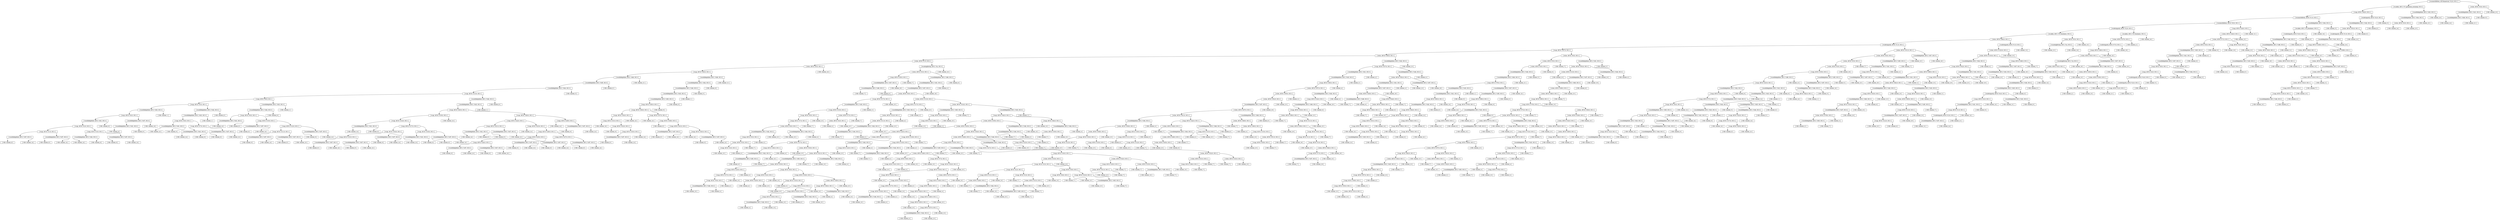 digraph g {
	node [height=.1 shape=record]
	node0 [label="<f0> |<f1> A:numchildren, AT:Numerical, V:2.0, OC:1|<f2>"]
	node1 [label="<f0> |<f1> A:cabin, AT:C, 
                             V:7_premium_economy, OC:3
                             |<f2>"]
	node0:f0 -> node1:f1
	node2 [label="<f0> |<f1> A:los, AT:N, 
                             V:0.0, OC:1
                             |<f2>"]
	node0:f2 -> node2:f1
	node3 [label="<f0> |<f1> A:ap, AT:N, 
                             V:92.0, OC:1
                             |<f2>"]
	node1:f0 -> node3:f1
	node4 [label="<f0> |<f1> A:outbdeptdow, AT:C, 
                             V:d3, OC:3
                             |<f2>"]
	node1:f2 -> node4:f1
	node5 [label="<f0> |<f1> A:outbdeptdow, AT:C, 
                             V:d1, OC:3
                             |<f2>"]
	node2:f0 -> node5:f1
	node6 [label="<f0> |<f1> CID: cluster_13
                           |<f2>"]
	node2:f2 -> node6:f1
	node7 [label="<f0> |<f1> A:numchildren, AT:N, 
                             V:1.0, OC:1
                             |<f2>"]
	node3:f0 -> node7:f1
	node8 [label="<f0> |<f1> A:nbrinparty, AT:N, 
                             V:2.0, OC:1
                             |<f2>"]
	node3:f2 -> node8:f1
	node9 [label="<f0> |<f1> A:outbdeptdow, AT:C, 
                             V:d4, OC:3
                             |<f2>"]
	node4:f0 -> node9:f1
	node10 [label="<f0> |<f1> CID: cluster_14
                           |<f2>"]
	node4:f2 -> node10:f1
	node11 [label="<f0> |<f1> A:outbdeptdow, AT:C, 
                             V:d6, OC:3
                             |<f2>"]
	node5:f0 -> node11:f1
	node12 [label="<f0> |<f1> CID: cluster_9
                           |<f2>"]
	node5:f2 -> node12:f1
	node13 [label="<f0> |<f1> A:numchildren, AT:N, 
                             V:0.0, OC:1
                             |<f2>"]
	node7:f0 -> node13:f1
	node14 [label="<f0> |<f1> A:outbdeptdow, AT:C, 
                             V:d4, OC:3
                             |<f2>"]
	node7:f2 -> node14:f1
	node15 [label="<f0> |<f1> A:outbdeptdow, AT:C, 
                             V:d2, OC:3
                             |<f2>"]
	node8:f0 -> node15:f1
	node16 [label="<f0> |<f1> CID: cluster_5
                           |<f2>"]
	node8:f2 -> node16:f1
	node17 [label="<f0> |<f1> A:los, AT:N, 
                             V:0.0, OC:1
                             |<f2>"]
	node9:f0 -> node17:f1
	node18 [label="<f0> |<f1> CID: cluster_13
                           |<f2>"]
	node9:f2 -> node18:f1
	node19 [label="<f0> |<f1> CID: cluster_12
                           |<f2>"]
	node11:f0 -> node19:f1
	node20 [label="<f0> |<f1> CID: cluster_11
                           |<f2>"]
	node11:f2 -> node20:f1
	node21 [label="<f0> |<f1> A:nbrinparty, AT:N, 
                             V:2.0, OC:1
                             |<f2>"]
	node13:f0 -> node21:f1
	node22 [label="<f0> |<f1> A:ap, AT:N, 
                             V:24.0, OC:1
                             |<f2>"]
	node13:f2 -> node22:f1
	node23 [label="<f0> |<f1> A:cabin, AT:C, 
                             V:5_business, OC:3
                             |<f2>"]
	node14:f0 -> node23:f1
	node24 [label="<f0> |<f1> CID: cluster_5
                           |<f2>"]
	node14:f2 -> node24:f1
	node25 [label="<f0> |<f1> A:los, AT:N, 
                             V:53.0, OC:1
                             |<f2>"]
	node15:f0 -> node25:f1
	node26 [label="<f0> |<f1> CID: cluster_8
                           |<f2>"]
	node15:f2 -> node26:f1
	node27 [label="<f0> |<f1> CID: cluster_14
                           |<f2>"]
	node17:f0 -> node27:f1
	node28 [label="<f0> |<f1> CID: cluster_13
                           |<f2>"]
	node17:f2 -> node28:f1
	node29 [label="<f0> |<f1> A:cabin, AT:C, 
                             V:5_business, OC:3
                             |<f2>"]
	node21:f0 -> node29:f1
	node30 [label="<f0> |<f1> A:cabin, AT:C, 
                             V:5_business, OC:3
                             |<f2>"]
	node21:f2 -> node30:f1
	node31 [label="<f0> |<f1> A:los, AT:N, 
                             V:24.0, OC:1
                             |<f2>"]
	node22:f0 -> node31:f1
	node32 [label="<f0> |<f1> CID: cluster_11
                           |<f2>"]
	node22:f2 -> node32:f1
	node33 [label="<f0> |<f1> A:nbrinparty, AT:N, 
                             V:4.0, OC:1
                             |<f2>"]
	node23:f0 -> node33:f1
	node34 [label="<f0> |<f1> CID: cluster_14
                           |<f2>"]
	node23:f2 -> node34:f1
	node35 [label="<f0> |<f1> A:nbrinparty, AT:N, 
                             V:1.0, OC:1
                             |<f2>"]
	node25:f0 -> node35:f1
	node36 [label="<f0> |<f1> CID: cluster_6
                           |<f2>"]
	node25:f2 -> node36:f1
	node37 [label="<f0> |<f1> A:los, AT:N, 
                             V:64.0, OC:1
                             |<f2>"]
	node29:f0 -> node37:f1
	node38 [label="<f0> |<f1> A:los, AT:N, 
                             V:5.0, OC:1
                             |<f2>"]
	node29:f2 -> node38:f1
	node39 [label="<f0> |<f1> A:los, AT:N, 
                             V:37.0, OC:1
                             |<f2>"]
	node30:f0 -> node39:f1
	node40 [label="<f0> |<f1> CID: cluster_14
                           |<f2>"]
	node30:f2 -> node40:f1
	node41 [label="<f0> |<f1> A:los, AT:N, 
                             V:7.0, OC:1
                             |<f2>"]
	node31:f0 -> node41:f1
	node42 [label="<f0> |<f1> CID: cluster_13
                           |<f2>"]
	node31:f2 -> node42:f1
	node43 [label="<f0> |<f1> A:outbdeptdow, AT:C, 
                             V:d2, OC:3
                             |<f2>"]
	node33:f0 -> node43:f1
	node44 [label="<f0> |<f1> CID: cluster_8
                           |<f2>"]
	node33:f2 -> node44:f1
	node45 [label="<f0> |<f1> A:outbdeptdow, AT:C, 
                             V:d1, OC:3
                             |<f2>"]
	node35:f0 -> node45:f1
	node46 [label="<f0> |<f1> CID: cluster_12
                           |<f2>"]
	node35:f2 -> node46:f1
	node47 [label="<f0> |<f1> A:nbrinparty, AT:N, 
                             V:1.0, OC:1
                             |<f2>"]
	node37:f0 -> node47:f1
	node48 [label="<f0> |<f1> A:nbrinparty, AT:N, 
                             V:1.0, OC:1
                             |<f2>"]
	node37:f2 -> node48:f1
	node49 [label="<f0> |<f1> A:satnightstay, AT:C, 
                             V:n, OC:3
                             |<f2>"]
	node38:f0 -> node49:f1
	node50 [label="<f0> |<f1> CID: cluster_13
                           |<f2>"]
	node38:f2 -> node50:f1
	node51 [label="<f0> |<f1> A:nbrinparty, AT:N, 
                             V:7.0, OC:1
                             |<f2>"]
	node39:f0 -> node51:f1
	node52 [label="<f0> |<f1> CID: cluster_2
                           |<f2>"]
	node39:f2 -> node52:f1
	node53 [label="<f0> |<f1> A:los, AT:N, 
                             V:0.0, OC:1
                             |<f2>"]
	node41:f0 -> node53:f1
	node54 [label="<f0> |<f1> A:ap, AT:N, 
                             V:4.0, OC:1
                             |<f2>"]
	node41:f2 -> node54:f1
	node55 [label="<f0> |<f1> A:outbdeptdow, AT:C, 
                             V:d6, OC:3
                             |<f2>"]
	node43:f0 -> node55:f1
	node56 [label="<f0> |<f1> CID: cluster_8
                           |<f2>"]
	node43:f2 -> node56:f1
	node57 [label="<f0> |<f1> A:ap, AT:N, 
                             V:149.0, OC:1
                             |<f2>"]
	node45:f0 -> node57:f1
	node58 [label="<f0> |<f1> CID: cluster_14
                           |<f2>"]
	node45:f2 -> node58:f1
	node59 [label="<f0> |<f1> A:ap, AT:N, 
                             V:47.0, OC:1
                             |<f2>"]
	node47:f0 -> node59:f1
	node60 [label="<f0> |<f1> A:los, AT:N, 
                             V:31.0, OC:1
                             |<f2>"]
	node47:f2 -> node60:f1
	node61 [label="<f0> |<f1> A:los, AT:N, 
                             V:123.0, OC:1
                             |<f2>"]
	node48:f0 -> node61:f1
	node62 [label="<f0> |<f1> CID: cluster_13
                           |<f2>"]
	node48:f2 -> node62:f1
	node63 [label="<f0> |<f1> CID: cluster_13
                           |<f2>"]
	node49:f0 -> node63:f1
	node64 [label="<f0> |<f1> CID: cluster_14
                           |<f2>"]
	node49:f2 -> node64:f1
	node65 [label="<f0> |<f1> A:ap, AT:N, 
                             V:28.0, OC:1
                             |<f2>"]
	node51:f0 -> node65:f1
	node66 [label="<f0> |<f1> CID: cluster_10
                           |<f2>"]
	node51:f2 -> node66:f1
	node67 [label="<f0> |<f1> A:outbdeptdow, AT:C, 
                             V:d5, OC:3
                             |<f2>"]
	node53:f0 -> node67:f1
	node68 [label="<f0> |<f1> CID: cluster_6
                           |<f2>"]
	node53:f2 -> node68:f1
	node69 [label="<f0> |<f1> CID: cluster_10
                           |<f2>"]
	node54:f0 -> node69:f1
	node70 [label="<f0> |<f1> CID: cluster_13
                           |<f2>"]
	node54:f2 -> node70:f1
	node71 [label="<f0> |<f1> A:los, AT:N, 
                             V:8.0, OC:1
                             |<f2>"]
	node55:f0 -> node71:f1
	node72 [label="<f0> |<f1> CID: cluster_11
                           |<f2>"]
	node55:f2 -> node72:f1
	node73 [label="<f0> |<f1> A:los, AT:N, 
                             V:38.0, OC:1
                             |<f2>"]
	node57:f0 -> node73:f1
	node74 [label="<f0> |<f1> A:ap, AT:N, 
                             V:189.0, OC:1
                             |<f2>"]
	node57:f2 -> node74:f1
	node75 [label="<f0> |<f1> A:los, AT:N, 
                             V:36.0, OC:1
                             |<f2>"]
	node59:f0 -> node75:f1
	node76 [label="<f0> |<f1> A:los, AT:N, 
                             V:6.0, OC:1
                             |<f2>"]
	node59:f2 -> node76:f1
	node77 [label="<f0> |<f1> A:los, AT:N, 
                             V:6.0, OC:1
                             |<f2>"]
	node60:f0 -> node77:f1
	node78 [label="<f0> |<f1> A:outbdeptdow, AT:C, 
                             V:d7, OC:3
                             |<f2>"]
	node60:f2 -> node78:f1
	node79 [label="<f0> |<f1> A:los, AT:N, 
                             V:110.0, OC:1
                             |<f2>"]
	node61:f0 -> node79:f1
	node80 [label="<f0> |<f1> CID: cluster_13
                           |<f2>"]
	node61:f2 -> node80:f1
	node81 [label="<f0> |<f1> A:los, AT:N, 
                             V:6.0, OC:1
                             |<f2>"]
	node65:f0 -> node81:f1
	node82 [label="<f0> |<f1> CID: cluster_12
                           |<f2>"]
	node65:f2 -> node82:f1
	node83 [label="<f0> |<f1> A:outbdeptdow, AT:C, 
                             V:d1, OC:3
                             |<f2>"]
	node67:f0 -> node83:f1
	node84 [label="<f0> |<f1> CID: cluster_0
                           |<f2>"]
	node67:f2 -> node84:f1
	node85 [label="<f0> |<f1> A:los, AT:N, 
                             V:0.0, OC:1
                             |<f2>"]
	node71:f0 -> node85:f1
	node86 [label="<f0> |<f1> CID: cluster_13
                           |<f2>"]
	node71:f2 -> node86:f1
	node87 [label="<f0> |<f1> A:los, AT:N, 
                             V:15.0, OC:1
                             |<f2>"]
	node73:f0 -> node87:f1
	node88 [label="<f0> |<f1> CID: cluster_13
                           |<f2>"]
	node73:f2 -> node88:f1
	node89 [label="<f0> |<f1> CID: cluster_4
                           |<f2>"]
	node74:f0 -> node89:f1
	node90 [label="<f0> |<f1> CID: cluster_6
                           |<f2>"]
	node74:f2 -> node90:f1
	node91 [label="<f0> |<f1> A:los, AT:N, 
                             V:1.0, OC:1
                             |<f2>"]
	node75:f0 -> node91:f1
	node92 [label="<f0> |<f1> A:outbdeptdow, AT:C, 
                             V:d2, OC:3
                             |<f2>"]
	node75:f2 -> node92:f1
	node93 [label="<f0> |<f1> A:los, AT:N, 
                             V:5.0, OC:1
                             |<f2>"]
	node76:f0 -> node93:f1
	node94 [label="<f0> |<f1> A:outbdeptdow, AT:C, 
                             V:d1, OC:3
                             |<f2>"]
	node76:f2 -> node94:f1
	node95 [label="<f0> |<f1> A:los, AT:N, 
                             V:5.0, OC:1
                             |<f2>"]
	node77:f0 -> node95:f1
	node96 [label="<f0> |<f1> A:outbdeptdow, AT:C, 
                             V:d5, OC:3
                             |<f2>"]
	node77:f2 -> node96:f1
	node97 [label="<f0> |<f1> CID: cluster_13
                           |<f2>"]
	node78:f0 -> node97:f1
	node98 [label="<f0> |<f1> CID: cluster_10
                           |<f2>"]
	node78:f2 -> node98:f1
	node99 [label="<f0> |<f1> A:outbdeptdow, AT:C, 
                             V:d4, OC:3
                             |<f2>"]
	node79:f0 -> node99:f1
	node100 [label="<f0> |<f1> A:ap, AT:N, 
                             V:48.0, OC:1
                             |<f2>"]
	node79:f2 -> node100:f1
	node101 [label="<f0> |<f1> A:satnightstay, AT:C, 
                             V:y, OC:3
                             |<f2>"]
	node81:f0 -> node101:f1
	node102 [label="<f0> |<f1> A:outbdeptdow, AT:C, 
                             V:d7, OC:3
                             |<f2>"]
	node81:f2 -> node102:f1
	node103 [label="<f0> |<f1> A:outbdeptdow, AT:C, 
                             V:d7, OC:3
                             |<f2>"]
	node83:f0 -> node103:f1
	node104 [label="<f0> |<f1> CID: cluster_9
                           |<f2>"]
	node83:f2 -> node104:f1
	node105 [label="<f0> |<f1> A:outbdeptdow, AT:C, 
                             V:d3, OC:3
                             |<f2>"]
	node85:f0 -> node105:f1
	node106 [label="<f0> |<f1> CID: cluster_10
                           |<f2>"]
	node85:f2 -> node106:f1
	node107 [label="<f0> |<f1> A:los, AT:N, 
                             V:0.0, OC:1
                             |<f2>"]
	node87:f0 -> node107:f1
	node108 [label="<f0> |<f1> A:los, AT:N, 
                             V:23.0, OC:1
                             |<f2>"]
	node87:f2 -> node108:f1
	node109 [label="<f0> |<f1> A:los, AT:N, 
                             V:0.0, OC:1
                             |<f2>"]
	node91:f0 -> node109:f1
	node110 [label="<f0> |<f1> A:satnightstay, AT:C, 
                             V:n, OC:3
                             |<f2>"]
	node91:f2 -> node110:f1
	node111 [label="<f0> |<f1> A:ap, AT:N, 
                             V:37.0, OC:1
                             |<f2>"]
	node92:f0 -> node111:f1
	node112 [label="<f0> |<f1> CID: cluster_13
                           |<f2>"]
	node92:f2 -> node112:f1
	node113 [label="<f0> |<f1> A:los, AT:N, 
                             V:0.0, OC:1
                             |<f2>"]
	node93:f0 -> node113:f1
	node114 [label="<f0> |<f1> CID: cluster_7
                           |<f2>"]
	node93:f2 -> node114:f1
	node115 [label="<f0> |<f1> A:los, AT:N, 
                             V:53.0, OC:1
                             |<f2>"]
	node94:f0 -> node115:f1
	node116 [label="<f0> |<f1> CID: cluster_2
                           |<f2>"]
	node94:f2 -> node116:f1
	node117 [label="<f0> |<f1> A:los, AT:N, 
                             V:0.0, OC:1
                             |<f2>"]
	node95:f0 -> node117:f1
	node118 [label="<f0> |<f1> CID: cluster_7
                           |<f2>"]
	node95:f2 -> node118:f1
	node119 [label="<f0> |<f1> A:outbdeptdow, AT:C, 
                             V:d1, OC:3
                             |<f2>"]
	node96:f0 -> node119:f1
	node120 [label="<f0> |<f1> CID: cluster_7
                           |<f2>"]
	node96:f2 -> node120:f1
	node121 [label="<f0> |<f1> A:ap, AT:N, 
                             V:52.0, OC:1
                             |<f2>"]
	node99:f0 -> node121:f1
	node122 [label="<f0> |<f1> CID: cluster_4
                           |<f2>"]
	node99:f2 -> node122:f1
	node123 [label="<f0> |<f1> A:outbdeptdow, AT:C, 
                             V:d7, OC:3
                             |<f2>"]
	node100:f0 -> node123:f1
	node124 [label="<f0> |<f1> CID: cluster_7
                           |<f2>"]
	node100:f2 -> node124:f1
	node125 [label="<f0> |<f1> A:los, AT:N, 
                             V:0.0, OC:1
                             |<f2>"]
	node101:f0 -> node125:f1
	node126 [label="<f0> |<f1> CID: cluster_10
                           |<f2>"]
	node101:f2 -> node126:f1
	node127 [label="<f0> |<f1> A:outbdeptdow, AT:C, 
                             V:d6, OC:3
                             |<f2>"]
	node102:f0 -> node127:f1
	node128 [label="<f0> |<f1> CID: cluster_10
                           |<f2>"]
	node102:f2 -> node128:f1
	node129 [label="<f0> |<f1> A:ap, AT:N, 
                             V:8.0, OC:1
                             |<f2>"]
	node103:f0 -> node129:f1
	node130 [label="<f0> |<f1> CID: cluster_12
                           |<f2>"]
	node103:f2 -> node130:f1
	node131 [label="<f0> |<f1> A:ap, AT:N, 
                             V:22.0, OC:1
                             |<f2>"]
	node105:f0 -> node131:f1
	node132 [label="<f0> |<f1> CID: cluster_1
                           |<f2>"]
	node105:f2 -> node132:f1
	node133 [label="<f0> |<f1> CID: cluster_12
                           |<f2>"]
	node107:f0 -> node133:f1
	node134 [label="<f0> |<f1> CID: cluster_3
                           |<f2>"]
	node107:f2 -> node134:f1
	node135 [label="<f0> |<f1> CID: cluster_13
                           |<f2>"]
	node108:f0 -> node135:f1
	node136 [label="<f0> |<f1> A:outbdeptdow, AT:C, 
                             V:d7, OC:3
                             |<f2>"]
	node108:f2 -> node136:f1
	node137 [label="<f0> |<f1> A:ap, AT:N, 
                             V:30.0, OC:1
                             |<f2>"]
	node109:f0 -> node137:f1
	node138 [label="<f0> |<f1> CID: cluster_14
                           |<f2>"]
	node109:f2 -> node138:f1
	node139 [label="<f0> |<f1> A:los, AT:N, 
                             V:3.0, OC:1
                             |<f2>"]
	node110:f0 -> node139:f1
	node140 [label="<f0> |<f1> CID: cluster_14
                           |<f2>"]
	node110:f2 -> node140:f1
	node141 [label="<f0> |<f1> A:outbdeptdow, AT:C, 
                             V:d1, OC:3
                             |<f2>"]
	node111:f0 -> node141:f1
	node142 [label="<f0> |<f1> A:outbdeptdow, AT:C, 
                             V:d4, OC:3
                             |<f2>"]
	node111:f2 -> node142:f1
	node143 [label="<f0> |<f1> A:outbdeptdow, AT:C, 
                             V:d4, OC:3
                             |<f2>"]
	node113:f0 -> node143:f1
	node144 [label="<f0> |<f1> CID: cluster_6
                           |<f2>"]
	node113:f2 -> node144:f1
	node145 [label="<f0> |<f1> A:los, AT:N, 
                             V:13.0, OC:1
                             |<f2>"]
	node115:f0 -> node145:f1
	node146 [label="<f0> |<f1> A:outbdeptdow, AT:C, 
                             V:d4, OC:3
                             |<f2>"]
	node115:f2 -> node146:f1
	node147 [label="<f0> |<f1> A:ap, AT:N, 
                             V:35.0, OC:1
                             |<f2>"]
	node117:f0 -> node147:f1
	node148 [label="<f0> |<f1> CID: cluster_10
                           |<f2>"]
	node117:f2 -> node148:f1
	node149 [label="<f0> |<f1> A:ap, AT:N, 
                             V:37.0, OC:1
                             |<f2>"]
	node119:f0 -> node149:f1
	node150 [label="<f0> |<f1> CID: cluster_2
                           |<f2>"]
	node119:f2 -> node150:f1
	node151 [label="<f0> |<f1> A:los, AT:N, 
                             V:98.0, OC:1
                             |<f2>"]
	node121:f0 -> node151:f1
	node152 [label="<f0> |<f1> A:outbdeptdow, AT:C, 
                             V:d1, OC:3
                             |<f2>"]
	node121:f2 -> node152:f1
	node153 [label="<f0> |<f1> A:outbdeptdow, AT:C, 
                             V:d3, OC:3
                             |<f2>"]
	node123:f0 -> node153:f1
	node154 [label="<f0> |<f1> CID: cluster_10
                           |<f2>"]
	node123:f2 -> node154:f1
	node155 [label="<f0> |<f1> A:outbdeptdow, AT:C, 
                             V:d3, OC:3
                             |<f2>"]
	node125:f0 -> node155:f1
	node156 [label="<f0> |<f1> CID: cluster_14
                           |<f2>"]
	node125:f2 -> node156:f1
	node157 [label="<f0> |<f1> A:los, AT:N, 
                             V:25.0, OC:1
                             |<f2>"]
	node127:f0 -> node157:f1
	node158 [label="<f0> |<f1> CID: cluster_6
                           |<f2>"]
	node127:f2 -> node158:f1
	node159 [label="<f0> |<f1> A:ap, AT:N, 
                             V:4.0, OC:1
                             |<f2>"]
	node129:f0 -> node159:f1
	node160 [label="<f0> |<f1> A:outbdeptdow, AT:C, 
                             V:d4, OC:3
                             |<f2>"]
	node129:f2 -> node160:f1
	node161 [label="<f0> |<f1> CID: cluster_12
                           |<f2>"]
	node131:f0 -> node161:f1
	node162 [label="<f0> |<f1> CID: cluster_0
                           |<f2>"]
	node131:f2 -> node162:f1
	node163 [label="<f0> |<f1> A:los, AT:N, 
                             V:36.0, OC:1
                             |<f2>"]
	node136:f0 -> node163:f1
	node164 [label="<f0> |<f1> CID: cluster_10
                           |<f2>"]
	node136:f2 -> node164:f1
	node165 [label="<f0> |<f1> A:outbdeptdow, AT:C, 
                             V:d6, OC:3
                             |<f2>"]
	node137:f0 -> node165:f1
	node166 [label="<f0> |<f1> A:outbdeptdow, AT:C, 
                             V:d6, OC:3
                             |<f2>"]
	node137:f2 -> node166:f1
	node167 [label="<f0> |<f1> A:ap, AT:N, 
                             V:18.0, OC:1
                             |<f2>"]
	node139:f0 -> node167:f1
	node168 [label="<f0> |<f1> A:outbdeptdow, AT:C, 
                             V:d6, OC:3
                             |<f2>"]
	node139:f2 -> node168:f1
	node169 [label="<f0> |<f1> A:outbdeptdow, AT:C, 
                             V:d3, OC:3
                             |<f2>"]
	node141:f0 -> node169:f1
	node170 [label="<f0> |<f1> CID: cluster_2
                           |<f2>"]
	node141:f2 -> node170:f1
	node171 [label="<f0> |<f1> A:los, AT:N, 
                             V:52.0, OC:1
                             |<f2>"]
	node142:f0 -> node171:f1
	node172 [label="<f0> |<f1> CID: cluster_4
                           |<f2>"]
	node142:f2 -> node172:f1
	node173 [label="<f0> |<f1> A:outbdeptdow, AT:C, 
                             V:d6, OC:3
                             |<f2>"]
	node143:f0 -> node173:f1
	node174 [label="<f0> |<f1> CID: cluster_5
                           |<f2>"]
	node143:f2 -> node174:f1
	node175 [label="<f0> |<f1> CID: cluster_13
                           |<f2>"]
	node145:f0 -> node175:f1
	node176 [label="<f0> |<f1> A:outbdeptdow, AT:C, 
                             V:d7, OC:3
                             |<f2>"]
	node145:f2 -> node176:f1
	node177 [label="<f0> |<f1> CID: cluster_13
                           |<f2>"]
	node146:f0 -> node177:f1
	node178 [label="<f0> |<f1> CID: cluster_4
                           |<f2>"]
	node146:f2 -> node178:f1
	node179 [label="<f0> |<f1> A:outbdeptdow, AT:C, 
                             V:d6, OC:3
                             |<f2>"]
	node147:f0 -> node179:f1
	node180 [label="<f0> |<f1> A:outbdeptdow, AT:C, 
                             V:d5, OC:3
                             |<f2>"]
	node147:f2 -> node180:f1
	node181 [label="<f0> |<f1> A:outbdeptdow, AT:C, 
                             V:d7, OC:3
                             |<f2>"]
	node149:f0 -> node181:f1
	node182 [label="<f0> |<f1> CID: cluster_10
                           |<f2>"]
	node149:f2 -> node182:f1
	node183 [label="<f0> |<f1> A:outbdeptdow, AT:C, 
                             V:d1, OC:3
                             |<f2>"]
	node151:f0 -> node183:f1
	node184 [label="<f0> |<f1> A:ap, AT:N, 
                             V:13.0, OC:1
                             |<f2>"]
	node151:f2 -> node184:f1
	node185 [label="<f0> |<f1> A:los, AT:N, 
                             V:89.0, OC:1
                             |<f2>"]
	node152:f0 -> node185:f1
	node186 [label="<f0> |<f1> CID: cluster_2
                           |<f2>"]
	node152:f2 -> node186:f1
	node187 [label="<f0> |<f1> CID: cluster_13
                           |<f2>"]
	node153:f0 -> node187:f1
	node188 [label="<f0> |<f1> CID: cluster_3
                           |<f2>"]
	node153:f2 -> node188:f1
	node189 [label="<f0> |<f1> A:ap, AT:N, 
                             V:6.0, OC:1
                             |<f2>"]
	node155:f0 -> node189:f1
	node190 [label="<f0> |<f1> CID: cluster_1
                           |<f2>"]
	node155:f2 -> node190:f1
	node191 [label="<f0> |<f1> CID: cluster_13
                           |<f2>"]
	node157:f0 -> node191:f1
	node192 [label="<f0> |<f1> A:los, AT:N, 
                             V:30.0, OC:1
                             |<f2>"]
	node157:f2 -> node192:f1
	node193 [label="<f0> |<f1> A:nbrinparty, AT:N, 
                             V:4.0, OC:1
                             |<f2>"]
	node159:f0 -> node193:f1
	node194 [label="<f0> |<f1> CID: cluster_8
                           |<f2>"]
	node159:f2 -> node194:f1
	node195 [label="<f0> |<f1> CID: cluster_11
                           |<f2>"]
	node160:f0 -> node195:f1
	node196 [label="<f0> |<f1> CID: cluster_5
                           |<f2>"]
	node160:f2 -> node196:f1
	node197 [label="<f0> |<f1> A:los, AT:N, 
                             V:33.0, OC:1
                             |<f2>"]
	node163:f0 -> node197:f1
	node198 [label="<f0> |<f1> CID: cluster_7
                           |<f2>"]
	node163:f2 -> node198:f1
	node199 [label="<f0> |<f1> A:outbdeptdow, AT:C, 
                             V:d5, OC:3
                             |<f2>"]
	node165:f0 -> node199:f1
	node200 [label="<f0> |<f1> CID: cluster_11
                           |<f2>"]
	node165:f2 -> node200:f1
	node201 [label="<f0> |<f1> A:outbdeptdow, AT:C, 
                             V:d2, OC:3
                             |<f2>"]
	node166:f0 -> node201:f1
	node202 [label="<f0> |<f1> CID: cluster_11
                           |<f2>"]
	node166:f2 -> node202:f1
	node203 [label="<f0> |<f1> A:outbdeptdow, AT:C, 
                             V:d7, OC:3
                             |<f2>"]
	node167:f0 -> node203:f1
	node204 [label="<f0> |<f1> CID: cluster_7
                           |<f2>"]
	node167:f2 -> node204:f1
	node205 [label="<f0> |<f1> A:outbdeptdow, AT:C, 
                             V:d1, OC:3
                             |<f2>"]
	node168:f0 -> node205:f1
	node206 [label="<f0> |<f1> CID: cluster_6
                           |<f2>"]
	node168:f2 -> node206:f1
	node207 [label="<f0> |<f1> A:ap, AT:N, 
                             V:36.0, OC:1
                             |<f2>"]
	node169:f0 -> node207:f1
	node208 [label="<f0> |<f1> CID: cluster_3
                           |<f2>"]
	node169:f2 -> node208:f1
	node209 [label="<f0> |<f1> A:outbdeptdow, AT:C, 
                             V:d1, OC:3
                             |<f2>"]
	node171:f0 -> node209:f1
	node210 [label="<f0> |<f1> A:outbdeptdow, AT:C, 
                             V:d7, OC:3
                             |<f2>"]
	node171:f2 -> node210:f1
	node211 [label="<f0> |<f1> A:ap, AT:N, 
                             V:70.0, OC:1
                             |<f2>"]
	node173:f0 -> node211:f1
	node212 [label="<f0> |<f1> CID: cluster_11
                           |<f2>"]
	node173:f2 -> node212:f1
	node213 [label="<f0> |<f1> A:outbdeptdow, AT:C, 
                             V:d6, OC:3
                             |<f2>"]
	node176:f0 -> node213:f1
	node214 [label="<f0> |<f1> CID: cluster_10
                           |<f2>"]
	node176:f2 -> node214:f1
	node215 [label="<f0> |<f1> A:ap, AT:N, 
                             V:23.0, OC:1
                             |<f2>"]
	node179:f0 -> node215:f1
	node216 [label="<f0> |<f1> CID: cluster_11
                           |<f2>"]
	node179:f2 -> node216:f1
	node217 [label="<f0> |<f1> A:outbdeptdow, AT:C, 
                             V:d7, OC:3
                             |<f2>"]
	node180:f0 -> node217:f1
	node218 [label="<f0> |<f1> CID: cluster_0
                           |<f2>"]
	node180:f2 -> node218:f1
	node219 [label="<f0> |<f1> CID: cluster_13
                           |<f2>"]
	node181:f0 -> node219:f1
	node220 [label="<f0> |<f1> CID: cluster_10
                           |<f2>"]
	node181:f2 -> node220:f1
	node221 [label="<f0> |<f1> A:los, AT:N, 
                             V:82.0, OC:1
                             |<f2>"]
	node183:f0 -> node221:f1
	node222 [label="<f0> |<f1> CID: cluster_2
                           |<f2>"]
	node183:f2 -> node222:f1
	node223 [label="<f0> |<f1> CID: cluster_13
                           |<f2>"]
	node184:f0 -> node223:f1
	node224 [label="<f0> |<f1> CID: cluster_10
                           |<f2>"]
	node184:f2 -> node224:f1
	node225 [label="<f0> |<f1> CID: cluster_13
                           |<f2>"]
	node185:f0 -> node225:f1
	node226 [label="<f0> |<f1> CID: cluster_10
                           |<f2>"]
	node185:f2 -> node226:f1
	node227 [label="<f0> |<f1> A:outbdeptdow, AT:C, 
                             V:d4, OC:3
                             |<f2>"]
	node189:f0 -> node227:f1
	node228 [label="<f0> |<f1> CID: cluster_12
                           |<f2>"]
	node189:f2 -> node228:f1
	node229 [label="<f0> |<f1> A:ap, AT:N, 
                             V:14.0, OC:1
                             |<f2>"]
	node192:f0 -> node229:f1
	node230 [label="<f0> |<f1> CID: cluster_3
                           |<f2>"]
	node192:f2 -> node230:f1
	node231 [label="<f0> |<f1> A:nbrinparty, AT:N, 
                             V:2.0, OC:1
                             |<f2>"]
	node193:f0 -> node231:f1
	node232 [label="<f0> |<f1> CID: cluster_5
                           |<f2>"]
	node193:f2 -> node232:f1
	node233 [label="<f0> |<f1> A:los, AT:N, 
                             V:32.0, OC:1
                             |<f2>"]
	node197:f0 -> node233:f1
	node234 [label="<f0> |<f1> CID: cluster_3
                           |<f2>"]
	node197:f2 -> node234:f1
	node235 [label="<f0> |<f1> A:outbdeptdow, AT:C, 
                             V:d4, OC:3
                             |<f2>"]
	node199:f0 -> node235:f1
	node236 [label="<f0> |<f1> CID: cluster_0
                           |<f2>"]
	node199:f2 -> node236:f1
	node237 [label="<f0> |<f1> A:outbdeptdow, AT:C, 
                             V:d4, OC:3
                             |<f2>"]
	node201:f0 -> node237:f1
	node238 [label="<f0> |<f1> CID: cluster_8
                           |<f2>"]
	node201:f2 -> node238:f1
	node239 [label="<f0> |<f1> A:outbdeptdow, AT:C, 
                             V:d6, OC:3
                             |<f2>"]
	node203:f0 -> node239:f1
	node240 [label="<f0> |<f1> CID: cluster_10
                           |<f2>"]
	node203:f2 -> node240:f1
	node241 [label="<f0> |<f1> A:outbdeptdow, AT:C, 
                             V:d7, OC:3
                             |<f2>"]
	node205:f0 -> node241:f1
	node242 [label="<f0> |<f1> CID: cluster_2
                           |<f2>"]
	node205:f2 -> node242:f1
	node243 [label="<f0> |<f1> A:los, AT:N, 
                             V:57.0, OC:1
                             |<f2>"]
	node207:f0 -> node243:f1
	node244 [label="<f0> |<f1> CID: cluster_4
                           |<f2>"]
	node207:f2 -> node244:f1
	node245 [label="<f0> |<f1> A:outbdeptdow, AT:C, 
                             V:d7, OC:3
                             |<f2>"]
	node209:f0 -> node245:f1
	node246 [label="<f0> |<f1> CID: cluster_2
                           |<f2>"]
	node209:f2 -> node246:f1
	node247 [label="<f0> |<f1> CID: cluster_13
                           |<f2>"]
	node210:f0 -> node247:f1
	node248 [label="<f0> |<f1> CID: cluster_10
                           |<f2>"]
	node210:f2 -> node248:f1
	node249 [label="<f0> |<f1> A:outbdeptdow, AT:C, 
                             V:d3, OC:3
                             |<f2>"]
	node211:f0 -> node249:f1
	node250 [label="<f0> |<f1> A:outbdeptdow, AT:C, 
                             V:d7, OC:3
                             |<f2>"]
	node211:f2 -> node250:f1
	node251 [label="<f0> |<f1> A:los, AT:N, 
                             V:49.0, OC:1
                             |<f2>"]
	node213:f0 -> node251:f1
	node252 [label="<f0> |<f1> CID: cluster_6
                           |<f2>"]
	node213:f2 -> node252:f1
	node253 [label="<f0> |<f1> A:outbdeptdow, AT:C, 
                             V:d2, OC:3
                             |<f2>"]
	node215:f0 -> node253:f1
	node254 [label="<f0> |<f1> A:outbdeptdow, AT:C, 
                             V:d1, OC:3
                             |<f2>"]
	node215:f2 -> node254:f1
	node255 [label="<f0> |<f1> A:outbdeptdow, AT:C, 
                             V:d4, OC:3
                             |<f2>"]
	node217:f0 -> node255:f1
	node256 [label="<f0> |<f1> CID: cluster_12
                           |<f2>"]
	node217:f2 -> node256:f1
	node257 [label="<f0> |<f1> A:outbdeptdow, AT:C, 
                             V:d2, OC:3
                             |<f2>"]
	node221:f0 -> node257:f1
	node258 [label="<f0> |<f1> A:outbdeptdow, AT:C, 
                             V:d3, OC:3
                             |<f2>"]
	node221:f2 -> node258:f1
	node259 [label="<f0> |<f1> A:outbdeptdow, AT:C, 
                             V:d5, OC:3
                             |<f2>"]
	node227:f0 -> node259:f1
	node260 [label="<f0> |<f1> CID: cluster_5
                           |<f2>"]
	node227:f2 -> node260:f1
	node261 [label="<f0> |<f1> A:los, AT:N, 
                             V:29.0, OC:1
                             |<f2>"]
	node229:f0 -> node261:f1
	node262 [label="<f0> |<f1> CID: cluster_13
                           |<f2>"]
	node229:f2 -> node262:f1
	node263 [label="<f0> |<f1> A:ap, AT:N, 
                             V:2.0, OC:1
                             |<f2>"]
	node231:f0 -> node263:f1
	node264 [label="<f0> |<f1> CID: cluster_8
                           |<f2>"]
	node231:f2 -> node264:f1
	node265 [label="<f0> |<f1> A:ap, AT:N, 
                             V:105.0, OC:1
                             |<f2>"]
	node233:f0 -> node265:f1
	node266 [label="<f0> |<f1> CID: cluster_7
                           |<f2>"]
	node233:f2 -> node266:f1
	node267 [label="<f0> |<f1> A:ap, AT:N, 
                             V:13.0, OC:1
                             |<f2>"]
	node235:f0 -> node267:f1
	node268 [label="<f0> |<f1> CID: cluster_5
                           |<f2>"]
	node235:f2 -> node268:f1
	node269 [label="<f0> |<f1> A:outbdeptdow, AT:C, 
                             V:d3, OC:3
                             |<f2>"]
	node237:f0 -> node269:f1
	node270 [label="<f0> |<f1> CID: cluster_5
                           |<f2>"]
	node237:f2 -> node270:f1
	node271 [label="<f0> |<f1> CID: cluster_7
                           |<f2>"]
	node239:f0 -> node271:f1
	node272 [label="<f0> |<f1> CID: cluster_6
                           |<f2>"]
	node239:f2 -> node272:f1
	node273 [label="<f0> |<f1> A:los, AT:N, 
                             V:8.0, OC:1
                             |<f2>"]
	node241:f0 -> node273:f1
	node274 [label="<f0> |<f1> CID: cluster_10
                           |<f2>"]
	node241:f2 -> node274:f1
	node275 [label="<f0> |<f1> A:los, AT:N, 
                             V:55.0, OC:1
                             |<f2>"]
	node243:f0 -> node275:f1
	node276 [label="<f0> |<f1> A:outbdeptdow, AT:C, 
                             V:d4, OC:3
                             |<f2>"]
	node243:f2 -> node276:f1
	node277 [label="<f0> |<f1> A:los, AT:N, 
                             V:40.0, OC:1
                             |<f2>"]
	node245:f0 -> node277:f1
	node278 [label="<f0> |<f1> CID: cluster_10
                           |<f2>"]
	node245:f2 -> node278:f1
	node279 [label="<f0> |<f1> A:outbdeptdow, AT:C, 
                             V:d1, OC:3
                             |<f2>"]
	node249:f0 -> node279:f1
	node280 [label="<f0> |<f1> CID: cluster_1
                           |<f2>"]
	node249:f2 -> node280:f1
	node281 [label="<f0> |<f1> A:outbdeptdow, AT:C, 
                             V:d5, OC:3
                             |<f2>"]
	node250:f0 -> node281:f1
	node282 [label="<f0> |<f1> CID: cluster_12
                           |<f2>"]
	node250:f2 -> node282:f1
	node283 [label="<f0> |<f1> A:los, AT:N, 
                             V:46.0, OC:1
                             |<f2>"]
	node251:f0 -> node283:f1
	node284 [label="<f0> |<f1> CID: cluster_13
                           |<f2>"]
	node251:f2 -> node284:f1
	node285 [label="<f0> |<f1> A:ap, AT:N, 
                             V:16.0, OC:1
                             |<f2>"]
	node253:f0 -> node285:f1
	node286 [label="<f0> |<f1> CID: cluster_8
                           |<f2>"]
	node253:f2 -> node286:f1
	node287 [label="<f0> |<f1> A:outbdeptdow, AT:C, 
                             V:d3, OC:3
                             |<f2>"]
	node254:f0 -> node287:f1
	node288 [label="<f0> |<f1> CID: cluster_9
                           |<f2>"]
	node254:f2 -> node288:f1
	node289 [label="<f0> |<f1> A:ap, AT:N, 
                             V:62.0, OC:1
                             |<f2>"]
	node255:f0 -> node289:f1
	node290 [label="<f0> |<f1> CID: cluster_5
                           |<f2>"]
	node255:f2 -> node290:f1
	node291 [label="<f0> |<f1> A:ap, AT:N, 
                             V:43.0, OC:1
                             |<f2>"]
	node257:f0 -> node291:f1
	node292 [label="<f0> |<f1> CID: cluster_13
                           |<f2>"]
	node257:f2 -> node292:f1
	node293 [label="<f0> |<f1> A:ap, AT:N, 
                             V:23.0, OC:1
                             |<f2>"]
	node258:f0 -> node293:f1
	node294 [label="<f0> |<f1> CID: cluster_3
                           |<f2>"]
	node258:f2 -> node294:f1
	node295 [label="<f0> |<f1> A:nbrinparty, AT:N, 
                             V:4.0, OC:1
                             |<f2>"]
	node259:f0 -> node295:f1
	node296 [label="<f0> |<f1> CID: cluster_0
                           |<f2>"]
	node259:f2 -> node296:f1
	node297 [label="<f0> |<f1> CID: cluster_2
                           |<f2>"]
	node261:f0 -> node297:f1
	node298 [label="<f0> |<f1> CID: cluster_13
                           |<f2>"]
	node261:f2 -> node298:f1
	node299 [label="<f0> |<f1> CID: cluster_11
                           |<f2>"]
	node263:f0 -> node299:f1
	node300 [label="<f0> |<f1> CID: cluster_5
                           |<f2>"]
	node263:f2 -> node300:f1
	node301 [label="<f0> |<f1> A:ap, AT:N, 
                             V:101.0, OC:1
                             |<f2>"]
	node265:f0 -> node301:f1
	node302 [label="<f0> |<f1> CID: cluster_13
                           |<f2>"]
	node265:f2 -> node302:f1
	node303 [label="<f0> |<f1> A:ap, AT:N, 
                             V:8.0, OC:1
                             |<f2>"]
	node267:f0 -> node303:f1
	node304 [label="<f0> |<f1> A:outbdeptdow, AT:C, 
                             V:d2, OC:3
                             |<f2>"]
	node267:f2 -> node304:f1
	node305 [label="<f0> |<f1> A:outbdeptdow, AT:C, 
                             V:d5, OC:3
                             |<f2>"]
	node269:f0 -> node305:f1
	node306 [label="<f0> |<f1> CID: cluster_1
                           |<f2>"]
	node269:f2 -> node306:f1
	node307 [label="<f0> |<f1> A:ap, AT:N, 
                             V:17.0, OC:1
                             |<f2>"]
	node273:f0 -> node307:f1
	node308 [label="<f0> |<f1> A:los, AT:N, 
                             V:13.0, OC:1
                             |<f2>"]
	node273:f2 -> node308:f1
	node309 [label="<f0> |<f1> A:los, AT:N, 
                             V:52.0, OC:1
                             |<f2>"]
	node275:f0 -> node309:f1
	node310 [label="<f0> |<f1> CID: cluster_4
                           |<f2>"]
	node275:f2 -> node310:f1
	node311 [label="<f0> |<f1> A:ap, AT:N, 
                             V:32.0, OC:1
                             |<f2>"]
	node276:f0 -> node311:f1
	node312 [label="<f0> |<f1> CID: cluster_4
                           |<f2>"]
	node276:f2 -> node312:f1
	node313 [label="<f0> |<f1> A:outbdeptdow, AT:C, 
                             V:d6, OC:3
                             |<f2>"]
	node277:f0 -> node313:f1
	node314 [label="<f0> |<f1> A:ap, AT:N, 
                             V:44.0, OC:1
                             |<f2>"]
	node277:f2 -> node314:f1
	node315 [label="<f0> |<f1> A:ap, AT:N, 
                             V:65.0, OC:1
                             |<f2>"]
	node279:f0 -> node315:f1
	node316 [label="<f0> |<f1> CID: cluster_9
                           |<f2>"]
	node279:f2 -> node316:f1
	node317 [label="<f0> |<f1> A:ap, AT:N, 
                             V:90.0, OC:1
                             |<f2>"]
	node281:f0 -> node317:f1
	node318 [label="<f0> |<f1> CID: cluster_0
                           |<f2>"]
	node281:f2 -> node318:f1
	node319 [label="<f0> |<f1> A:ap, AT:N, 
                             V:85.0, OC:1
                             |<f2>"]
	node283:f0 -> node319:f1
	node320 [label="<f0> |<f1> CID: cluster_7
                           |<f2>"]
	node283:f2 -> node320:f1
	node321 [label="<f0> |<f1> A:ap, AT:N, 
                             V:7.0, OC:1
                             |<f2>"]
	node285:f0 -> node321:f1
	node322 [label="<f0> |<f1> A:outbdeptdow, AT:C, 
                             V:d3, OC:3
                             |<f2>"]
	node285:f2 -> node322:f1
	node323 [label="<f0> |<f1> CID: cluster_12
                           |<f2>"]
	node287:f0 -> node323:f1
	node324 [label="<f0> |<f1> CID: cluster_1
                           |<f2>"]
	node287:f2 -> node324:f1
	node325 [label="<f0> |<f1> CID: cluster_12
                           |<f2>"]
	node289:f0 -> node325:f1
	node326 [label="<f0> |<f1> CID: cluster_1
                           |<f2>"]
	node289:f2 -> node326:f1
	node327 [label="<f0> |<f1> A:outbdeptdow, AT:C, 
                             V:d6, OC:3
                             |<f2>"]
	node291:f0 -> node327:f1
	node328 [label="<f0> |<f1> CID: cluster_13
                           |<f2>"]
	node291:f2 -> node328:f1
	node329 [label="<f0> |<f1> A:los, AT:N, 
                             V:85.0, OC:1
                             |<f2>"]
	node293:f0 -> node329:f1
	node330 [label="<f0> |<f1> CID: cluster_13
                           |<f2>"]
	node293:f2 -> node330:f1
	node331 [label="<f0> |<f1> A:ap, AT:N, 
                             V:2.0, OC:1
                             |<f2>"]
	node295:f0 -> node331:f1
	node332 [label="<f0> |<f1> A:outbdeptdow, AT:C, 
                             V:d1, OC:3
                             |<f2>"]
	node295:f2 -> node332:f1
	node333 [label="<f0> |<f1> A:outbdeptdow, AT:C, 
                             V:d4, OC:3
                             |<f2>"]
	node301:f0 -> node333:f1
	node334 [label="<f0> |<f1> CID: cluster_4
                           |<f2>"]
	node301:f2 -> node334:f1
	node335 [label="<f0> |<f1> A:ap, AT:N, 
                             V:5.0, OC:1
                             |<f2>"]
	node303:f0 -> node335:f1
	node336 [label="<f0> |<f1> A:outbdeptdow, AT:C, 
                             V:d3, OC:3
                             |<f2>"]
	node303:f2 -> node336:f1
	node337 [label="<f0> |<f1> A:outbdeptdow, AT:C, 
                             V:d3, OC:3
                             |<f2>"]
	node304:f0 -> node337:f1
	node338 [label="<f0> |<f1> CID: cluster_8
                           |<f2>"]
	node304:f2 -> node338:f1
	node339 [label="<f0> |<f1> A:ap, AT:N, 
                             V:45.0, OC:1
                             |<f2>"]
	node305:f0 -> node339:f1
	node340 [label="<f0> |<f1> CID: cluster_0
                           |<f2>"]
	node305:f2 -> node340:f1
	node341 [label="<f0> |<f1> A:outbdeptdow, AT:C, 
                             V:d3, OC:3
                             |<f2>"]
	node307:f0 -> node341:f1
	node342 [label="<f0> |<f1> CID: cluster_13
                           |<f2>"]
	node307:f2 -> node342:f1
	node343 [label="<f0> |<f1> A:ap, AT:N, 
                             V:17.0, OC:1
                             |<f2>"]
	node308:f0 -> node343:f1
	node344 [label="<f0> |<f1> A:los, AT:N, 
                             V:14.0, OC:1
                             |<f2>"]
	node308:f2 -> node344:f1
	node345 [label="<f0> |<f1> A:outbdeptdow, AT:C, 
                             V:d7, OC:3
                             |<f2>"]
	node309:f0 -> node345:f1
	node346 [label="<f0> |<f1> CID: cluster_13
                           |<f2>"]
	node309:f2 -> node346:f1
	node347 [label="<f0> |<f1> A:outbdeptdow, AT:C, 
                             V:d6, OC:3
                             |<f2>"]
	node311:f0 -> node347:f1
	node348 [label="<f0> |<f1> CID: cluster_10
                           |<f2>"]
	node311:f2 -> node348:f1
	node349 [label="<f0> |<f1> CID: cluster_7
                           |<f2>"]
	node313:f0 -> node349:f1
	node350 [label="<f0> |<f1> CID: cluster_6
                           |<f2>"]
	node313:f2 -> node350:f1
	node351 [label="<f0> |<f1> A:los, AT:N, 
                             V:50.0, OC:1
                             |<f2>"]
	node314:f0 -> node351:f1
	node352 [label="<f0> |<f1> CID: cluster_7
                           |<f2>"]
	node314:f2 -> node352:f1
	node353 [label="<f0> |<f1> A:outbdeptdow, AT:C, 
                             V:d2, OC:3
                             |<f2>"]
	node315:f0 -> node353:f1
	node354 [label="<f0> |<f1> CID: cluster_12
                           |<f2>"]
	node315:f2 -> node354:f1
	node355 [label="<f0> |<f1> A:ap, AT:N, 
                             V:79.0, OC:1
                             |<f2>"]
	node317:f0 -> node355:f1
	node356 [label="<f0> |<f1> CID: cluster_9
                           |<f2>"]
	node317:f2 -> node356:f1
	node357 [label="<f0> |<f1> A:ap, AT:N, 
                             V:75.0, OC:1
                             |<f2>"]
	node319:f0 -> node357:f1
	node358 [label="<f0> |<f1> CID: cluster_13
                           |<f2>"]
	node319:f2 -> node358:f1
	node359 [label="<f0> |<f1> A:ap, AT:N, 
                             V:6.0, OC:1
                             |<f2>"]
	node321:f0 -> node359:f1
	node360 [label="<f0> |<f1> A:outbdeptdow, AT:C, 
                             V:d4, OC:3
                             |<f2>"]
	node321:f2 -> node360:f1
	node361 [label="<f0> |<f1> A:outbdeptdow, AT:C, 
                             V:d5, OC:3
                             |<f2>"]
	node322:f0 -> node361:f1
	node362 [label="<f0> |<f1> CID: cluster_1
                           |<f2>"]
	node322:f2 -> node362:f1
	node363 [label="<f0> |<f1> A:ap, AT:N, 
                             V:33.0, OC:1
                             |<f2>"]
	node327:f0 -> node363:f1
	node364 [label="<f0> |<f1> CID: cluster_6
                           |<f2>"]
	node327:f2 -> node364:f1
	node365 [label="<f0> |<f1> CID: cluster_13
                           |<f2>"]
	node329:f0 -> node365:f1
	node366 [label="<f0> |<f1> A:outbdeptdow, AT:C, 
                             V:d5, OC:3
                             |<f2>"]
	node329:f2 -> node366:f1
	node367 [label="<f0> |<f1> A:outbdeptdow, AT:C, 
                             V:d1, OC:3
                             |<f2>"]
	node331:f0 -> node367:f1
	node368 [label="<f0> |<f1> CID: cluster_12
                           |<f2>"]
	node331:f2 -> node368:f1
	node369 [label="<f0> |<f1> CID: cluster_11
                           |<f2>"]
	node332:f0 -> node369:f1
	node370 [label="<f0> |<f1> CID: cluster_9
                           |<f2>"]
	node332:f2 -> node370:f1
	node371 [label="<f0> |<f1> CID: cluster_13
                           |<f2>"]
	node333:f0 -> node371:f1
	node372 [label="<f0> |<f1> CID: cluster_4
                           |<f2>"]
	node333:f2 -> node372:f1
	node373 [label="<f0> |<f1> A:outbdeptdow, AT:C, 
                             V:d3, OC:3
                             |<f2>"]
	node335:f0 -> node373:f1
	node374 [label="<f0> |<f1> A:outbdeptdow, AT:C, 
                             V:d2, OC:3
                             |<f2>"]
	node335:f2 -> node374:f1
	node375 [label="<f0> |<f1> A:outbdeptdow, AT:C, 
                             V:d2, OC:3
                             |<f2>"]
	node336:f0 -> node375:f1
	node376 [label="<f0> |<f1> CID: cluster_1
                           |<f2>"]
	node336:f2 -> node376:f1
	node377 [label="<f0> |<f1> A:ap, AT:N, 
                             V:20.0, OC:1
                             |<f2>"]
	node337:f0 -> node377:f1
	node378 [label="<f0> |<f1> CID: cluster_1
                           |<f2>"]
	node337:f2 -> node378:f1
	node379 [label="<f0> |<f1> A:ap, AT:N, 
                             V:36.0, OC:1
                             |<f2>"]
	node339:f0 -> node379:f1
	node380 [label="<f0> |<f1> CID: cluster_9
                           |<f2>"]
	node339:f2 -> node380:f1
	node381 [label="<f0> |<f1> A:ap, AT:N, 
                             V:10.0, OC:1
                             |<f2>"]
	node341:f0 -> node381:f1
	node382 [label="<f0> |<f1> CID: cluster_3
                           |<f2>"]
	node341:f2 -> node382:f1
	node383 [label="<f0> |<f1> A:outbdeptdow, AT:C, 
                             V:d3, OC:3
                             |<f2>"]
	node343:f0 -> node383:f1
	node384 [label="<f0> |<f1> CID: cluster_13
                           |<f2>"]
	node343:f2 -> node384:f1
	node385 [label="<f0> |<f1> A:outbdeptdow, AT:C, 
                             V:d5, OC:3
                             |<f2>"]
	node344:f0 -> node385:f1
	node386 [label="<f0> |<f1> A:outbdeptdow, AT:C, 
                             V:d3, OC:3
                             |<f2>"]
	node344:f2 -> node386:f1
	node387 [label="<f0> |<f1> A:los, AT:N, 
                             V:47.0, OC:1
                             |<f2>"]
	node345:f0 -> node387:f1
	node388 [label="<f0> |<f1> CID: cluster_10
                           |<f2>"]
	node345:f2 -> node388:f1
	node389 [label="<f0> |<f1> A:ap, AT:N, 
                             V:16.0, OC:1
                             |<f2>"]
	node347:f0 -> node389:f1
	node390 [label="<f0> |<f1> CID: cluster_6
                           |<f2>"]
	node347:f2 -> node390:f1
	node391 [label="<f0> |<f1> A:ap, AT:N, 
                             V:38.0, OC:1
                             |<f2>"]
	node351:f0 -> node391:f1
	node392 [label="<f0> |<f1> CID: cluster_6
                           |<f2>"]
	node351:f2 -> node392:f1
	node393 [label="<f0> |<f1> A:ap, AT:N, 
                             V:64.0, OC:1
                             |<f2>"]
	node353:f0 -> node393:f1
	node394 [label="<f0> |<f1> CID: cluster_8
                           |<f2>"]
	node353:f2 -> node394:f1
	node395 [label="<f0> |<f1> CID: cluster_12
                           |<f2>"]
	node355:f0 -> node395:f1
	node396 [label="<f0> |<f1> A:outbdeptdow, AT:C, 
                             V:d1, OC:3
                             |<f2>"]
	node355:f2 -> node396:f1
	node397 [label="<f0> |<f1> A:ap, AT:N, 
                             V:73.0, OC:1
                             |<f2>"]
	node357:f0 -> node397:f1
	node398 [label="<f0> |<f1> A:los, AT:N, 
                             V:38.0, OC:1
                             |<f2>"]
	node357:f2 -> node398:f1
	node399 [label="<f0> |<f1> A:outbdeptdow, AT:C, 
                             V:d5, OC:3
                             |<f2>"]
	node359:f0 -> node399:f1
	node400 [label="<f0> |<f1> CID: cluster_12
                           |<f2>"]
	node359:f2 -> node400:f1
	node401 [label="<f0> |<f1> A:outbdeptdow, AT:C, 
                             V:d3, OC:3
                             |<f2>"]
	node360:f0 -> node401:f1
	node402 [label="<f0> |<f1> CID: cluster_5
                           |<f2>"]
	node360:f2 -> node402:f1
	node403 [label="<f0> |<f1> A:outbdeptdow, AT:C, 
                             V:d4, OC:3
                             |<f2>"]
	node361:f0 -> node403:f1
	node404 [label="<f0> |<f1> CID: cluster_0
                           |<f2>"]
	node361:f2 -> node404:f1
	node405 [label="<f0> |<f1> A:outbdeptdow, AT:C, 
                             V:d7, OC:3
                             |<f2>"]
	node363:f0 -> node405:f1
	node406 [label="<f0> |<f1> CID: cluster_13
                           |<f2>"]
	node363:f2 -> node406:f1
	node407 [label="<f0> |<f1> A:ap, AT:N, 
                             V:13.0, OC:1
                             |<f2>"]
	node366:f0 -> node407:f1
	node408 [label="<f0> |<f1> CID: cluster_7
                           |<f2>"]
	node366:f2 -> node408:f1
	node409 [label="<f0> |<f1> A:ap, AT:N, 
                             V:1.0, OC:1
                             |<f2>"]
	node367:f0 -> node409:f1
	node410 [label="<f0> |<f1> CID: cluster_9
                           |<f2>"]
	node367:f2 -> node410:f1
	node411 [label="<f0> |<f1> A:ap, AT:N, 
                             V:4.0, OC:1
                             |<f2>"]
	node373:f0 -> node411:f1
	node412 [label="<f0> |<f1> CID: cluster_1
                           |<f2>"]
	node373:f2 -> node412:f1
	node413 [label="<f0> |<f1> A:outbdeptdow, AT:C, 
                             V:d3, OC:3
                             |<f2>"]
	node374:f0 -> node413:f1
	node414 [label="<f0> |<f1> CID: cluster_8
                           |<f2>"]
	node374:f2 -> node414:f1
	node415 [label="<f0> |<f1> A:ap, AT:N, 
                             V:9.0, OC:1
                             |<f2>"]
	node375:f0 -> node415:f1
	node416 [label="<f0> |<f1> CID: cluster_8
                           |<f2>"]
	node375:f2 -> node416:f1
	node417 [label="<f0> |<f1> A:ap, AT:N, 
                             V:19.0, OC:1
                             |<f2>"]
	node377:f0 -> node417:f1
	node418 [label="<f0> |<f1> A:ap, AT:N, 
                             V:28.0, OC:1
                             |<f2>"]
	node377:f2 -> node418:f1
	node419 [label="<f0> |<f1> A:ap, AT:N, 
                             V:34.0, OC:1
                             |<f2>"]
	node379:f0 -> node419:f1
	node420 [label="<f0> |<f1> A:ap, AT:N, 
                             V:37.0, OC:1
                             |<f2>"]
	node379:f2 -> node420:f1
	node421 [label="<f0> |<f1> A:ap, AT:N, 
                             V:9.0, OC:1
                             |<f2>"]
	node381:f0 -> node421:f1
	node422 [label="<f0> |<f1> A:los, AT:N, 
                             V:7.0, OC:1
                             |<f2>"]
	node381:f2 -> node422:f1
	node423 [label="<f0> |<f1> A:los, AT:N, 
                             V:12.0, OC:1
                             |<f2>"]
	node383:f0 -> node423:f1
	node424 [label="<f0> |<f1> CID: cluster_3
                           |<f2>"]
	node383:f2 -> node424:f1
	node425 [label="<f0> |<f1> A:ap, AT:N, 
                             V:6.0, OC:1
                             |<f2>"]
	node385:f0 -> node425:f1
	node426 [label="<f0> |<f1> CID: cluster_7
                           |<f2>"]
	node385:f2 -> node426:f1
	node427 [label="<f0> |<f1> A:ap, AT:N, 
                             V:42.0, OC:1
                             |<f2>"]
	node386:f0 -> node427:f1
	node428 [label="<f0> |<f1> CID: cluster_3
                           |<f2>"]
	node386:f2 -> node428:f1
	node429 [label="<f0> |<f1> A:los, AT:N, 
                             V:41.0, OC:1
                             |<f2>"]
	node387:f0 -> node429:f1
	node430 [label="<f0> |<f1> A:outbdeptdow, AT:C, 
                             V:d6, OC:3
                             |<f2>"]
	node387:f2 -> node430:f1
	node431 [label="<f0> |<f1> A:los, AT:N, 
                             V:58.0, OC:1
                             |<f2>"]
	node389:f0 -> node431:f1
	node432 [label="<f0> |<f1> CID: cluster_13
                           |<f2>"]
	node389:f2 -> node432:f1
	node433 [label="<f0> |<f1> CID: cluster_7
                           |<f2>"]
	node391:f0 -> node433:f1
	node434 [label="<f0> |<f1> CID: cluster_13
                           |<f2>"]
	node391:f2 -> node434:f1
	node435 [label="<f0> |<f1> A:ap, AT:N, 
                             V:55.0, OC:1
                             |<f2>"]
	node393:f0 -> node435:f1
	node436 [label="<f0> |<f1> CID: cluster_12
                           |<f2>"]
	node393:f2 -> node436:f1
	node437 [label="<f0> |<f1> A:ap, AT:N, 
                             V:86.0, OC:1
                             |<f2>"]
	node396:f0 -> node437:f1
	node438 [label="<f0> |<f1> CID: cluster_9
                           |<f2>"]
	node396:f2 -> node438:f1
	node439 [label="<f0> |<f1> A:los, AT:N, 
                             V:23.0, OC:1
                             |<f2>"]
	node397:f0 -> node439:f1
	node440 [label="<f0> |<f1> CID: cluster_7
                           |<f2>"]
	node397:f2 -> node440:f1
	node441 [label="<f0> |<f1> A:los, AT:N, 
                             V:36.0, OC:1
                             |<f2>"]
	node398:f0 -> node441:f1
	node442 [label="<f0> |<f1> CID: cluster_7
                           |<f2>"]
	node398:f2 -> node442:f1
	node443 [label="<f0> |<f1> A:ap, AT:N, 
                             V:4.0, OC:1
                             |<f2>"]
	node399:f0 -> node443:f1
	node444 [label="<f0> |<f1> CID: cluster_0
                           |<f2>"]
	node399:f2 -> node444:f1
	node445 [label="<f0> |<f1> A:outbdeptdow, AT:C, 
                             V:d1, OC:3
                             |<f2>"]
	node401:f0 -> node445:f1
	node446 [label="<f0> |<f1> CID: cluster_1
                           |<f2>"]
	node401:f2 -> node446:f1
	node447 [label="<f0> |<f1> A:ap, AT:N, 
                             V:22.0, OC:1
                             |<f2>"]
	node403:f0 -> node447:f1
	node448 [label="<f0> |<f1> CID: cluster_5
                           |<f2>"]
	node403:f2 -> node448:f1
	node449 [label="<f0> |<f1> A:los, AT:N, 
                             V:78.0, OC:1
                             |<f2>"]
	node405:f0 -> node449:f1
	node450 [label="<f0> |<f1> CID: cluster_10
                           |<f2>"]
	node405:f2 -> node450:f1
	node451 [label="<f0> |<f1> A:outbdeptdow, AT:C, 
                             V:d7, OC:3
                             |<f2>"]
	node407:f0 -> node451:f1
	node452 [label="<f0> |<f1> CID: cluster_13
                           |<f2>"]
	node407:f2 -> node452:f1
	node453 [label="<f0> |<f1> A:nbrinparty, AT:N, 
                             V:3.0, OC:1
                             |<f2>"]
	node409:f0 -> node453:f1
	node454 [label="<f0> |<f1> CID: cluster_12
                           |<f2>"]
	node409:f2 -> node454:f1
	node455 [label="<f0> |<f1> A:outbdeptdow, AT:C, 
                             V:d1, OC:3
                             |<f2>"]
	node411:f0 -> node455:f1
	node456 [label="<f0> |<f1> A:outbdeptdow, AT:C, 
                             V:d7, OC:3
                             |<f2>"]
	node411:f2 -> node456:f1
	node457 [label="<f0> |<f1> A:ap, AT:N, 
                             V:6.0, OC:1
                             |<f2>"]
	node413:f0 -> node457:f1
	node458 [label="<f0> |<f1> CID: cluster_1
                           |<f2>"]
	node413:f2 -> node458:f1
	node459 [label="<f0> |<f1> A:outbdeptdow, AT:C, 
                             V:d1, OC:3
                             |<f2>"]
	node415:f0 -> node459:f1
	node460 [label="<f0> |<f1> A:ap, AT:N, 
                             V:10.0, OC:1
                             |<f2>"]
	node415:f2 -> node460:f1
	node461 [label="<f0> |<f1> A:ap, AT:N, 
                             V:14.0, OC:1
                             |<f2>"]
	node417:f0 -> node461:f1
	node462 [label="<f0> |<f1> CID: cluster_12
                           |<f2>"]
	node417:f2 -> node462:f1
	node463 [label="<f0> |<f1> A:ap, AT:N, 
                             V:22.0, OC:1
                             |<f2>"]
	node418:f0 -> node463:f1
	node464 [label="<f0> |<f1> A:ap, AT:N, 
                             V:29.0, OC:1
                             |<f2>"]
	node418:f2 -> node464:f1
	node465 [label="<f0> |<f1> A:ap, AT:N, 
                             V:31.0, OC:1
                             |<f2>"]
	node419:f0 -> node465:f1
	node466 [label="<f0> |<f1> CID: cluster_12
                           |<f2>"]
	node419:f2 -> node466:f1
	node467 [label="<f0> |<f1> CID: cluster_12
                           |<f2>"]
	node420:f0 -> node467:f1
	node468 [label="<f0> |<f1> A:ap, AT:N, 
                             V:38.0, OC:1
                             |<f2>"]
	node420:f2 -> node468:f1
	node469 [label="<f0> |<f1> A:ap, AT:N, 
                             V:7.0, OC:1
                             |<f2>"]
	node421:f0 -> node469:f1
	node470 [label="<f0> |<f1> CID: cluster_13
                           |<f2>"]
	node421:f2 -> node470:f1
	node471 [label="<f0> |<f1> A:los, AT:N, 
                             V:4.0, OC:1
                             |<f2>"]
	node422:f0 -> node471:f1
	node472 [label="<f0> |<f1> CID: cluster_7
                           |<f2>"]
	node422:f2 -> node472:f1
	node473 [label="<f0> |<f1> A:los, AT:N, 
                             V:11.0, OC:1
                             |<f2>"]
	node423:f0 -> node473:f1
	node474 [label="<f0> |<f1> CID: cluster_4
                           |<f2>"]
	node423:f2 -> node474:f1
	node475 [label="<f0> |<f1> A:ap, AT:N, 
                             V:2.0, OC:1
                             |<f2>"]
	node425:f0 -> node475:f1
	node476 [label="<f0> |<f1> CID: cluster_13
                           |<f2>"]
	node425:f2 -> node476:f1
	node477 [label="<f0> |<f1> A:los, AT:N, 
                             V:35.0, OC:1
                             |<f2>"]
	node427:f0 -> node477:f1
	node478 [label="<f0> |<f1> A:ap, AT:N, 
                             V:44.0, OC:1
                             |<f2>"]
	node427:f2 -> node478:f1
	node479 [label="<f0> |<f1> A:outbdeptdow, AT:C, 
                             V:d4, OC:3
                             |<f2>"]
	node429:f0 -> node479:f1
	node480 [label="<f0> |<f1> A:ap, AT:N, 
                             V:22.0, OC:1
                             |<f2>"]
	node429:f2 -> node480:f1
	node481 [label="<f0> |<f1> A:los, AT:N, 
                             V:48.0, OC:1
                             |<f2>"]
	node430:f0 -> node481:f1
	node482 [label="<f0> |<f1> CID: cluster_6
                           |<f2>"]
	node430:f2 -> node482:f1
	node483 [label="<f0> |<f1> CID: cluster_7
                           |<f2>"]
	node431:f0 -> node483:f1
	node484 [label="<f0> |<f1> A:ap, AT:N, 
                             V:11.0, OC:1
                             |<f2>"]
	node431:f2 -> node484:f1
	node485 [label="<f0> |<f1> A:ap, AT:N, 
                             V:51.0, OC:1
                             |<f2>"]
	node435:f0 -> node485:f1
	node486 [label="<f0> |<f1> A:ap, AT:N, 
                             V:62.0, OC:1
                             |<f2>"]
	node435:f2 -> node486:f1
	node487 [label="<f0> |<f1> A:ap, AT:N, 
                             V:85.0, OC:1
                             |<f2>"]
	node437:f0 -> node487:f1
	node488 [label="<f0> |<f1> CID: cluster_12
                           |<f2>"]
	node437:f2 -> node488:f1
	node489 [label="<f0> |<f1> A:los, AT:N, 
                             V:17.0, OC:1
                             |<f2>"]
	node439:f0 -> node489:f1
	node490 [label="<f0> |<f1> A:outbdeptdow, AT:C, 
                             V:d2, OC:3
                             |<f2>"]
	node439:f2 -> node490:f1
	node491 [label="<f0> |<f1> A:los, AT:N, 
                             V:32.0, OC:1
                             |<f2>"]
	node441:f0 -> node491:f1
	node492 [label="<f0> |<f1> CID: cluster_13
                           |<f2>"]
	node441:f2 -> node492:f1
	node493 [label="<f0> |<f1> A:outbdeptdow, AT:C, 
                             V:d3, OC:3
                             |<f2>"]
	node443:f0 -> node493:f1
	node494 [label="<f0> |<f1> A:outbdeptdow, AT:C, 
                             V:d7, OC:3
                             |<f2>"]
	node443:f2 -> node494:f1
	node495 [label="<f0> |<f1> CID: cluster_12
                           |<f2>"]
	node445:f0 -> node495:f1
	node496 [label="<f0> |<f1> CID: cluster_9
                           |<f2>"]
	node445:f2 -> node496:f1
	node497 [label="<f0> |<f1> A:ap, AT:N, 
                             V:17.0, OC:1
                             |<f2>"]
	node447:f0 -> node497:f1
	node498 [label="<f0> |<f1> CID: cluster_12
                           |<f2>"]
	node447:f2 -> node498:f1
	node499 [label="<f0> |<f1> A:outbdeptdow, AT:C, 
                             V:d5, OC:3
                             |<f2>"]
	node449:f0 -> node499:f1
	node500 [label="<f0> |<f1> CID: cluster_3
                           |<f2>"]
	node449:f2 -> node500:f1
	node501 [label="<f0> |<f1> A:ap, AT:N, 
                             V:12.0, OC:1
                             |<f2>"]
	node451:f0 -> node501:f1
	node502 [label="<f0> |<f1> CID: cluster_10
                           |<f2>"]
	node451:f2 -> node502:f1
	node503 [label="<f0> |<f1> A:outbdeptdow, AT:C, 
                             V:d7, OC:3
                             |<f2>"]
	node453:f0 -> node503:f1
	node504 [label="<f0> |<f1> CID: cluster_11
                           |<f2>"]
	node453:f2 -> node504:f1
	node505 [label="<f0> |<f1> A:ap, AT:N, 
                             V:2.0, OC:1
                             |<f2>"]
	node455:f0 -> node505:f1
	node506 [label="<f0> |<f1> CID: cluster_9
                           |<f2>"]
	node455:f2 -> node506:f1
	node507 [label="<f0> |<f1> A:outbdeptdow, AT:C, 
                             V:d1, OC:3
                             |<f2>"]
	node456:f0 -> node507:f1
	node508 [label="<f0> |<f1> CID: cluster_12
                           |<f2>"]
	node456:f2 -> node508:f1
	node509 [label="<f0> |<f1> A:outbdeptdow, AT:C, 
                             V:d1, OC:3
                             |<f2>"]
	node457:f0 -> node509:f1
	node510 [label="<f0> |<f1> A:ap, AT:N, 
                             V:7.0, OC:1
                             |<f2>"]
	node457:f2 -> node510:f1
	node511 [label="<f0> |<f1> CID: cluster_12
                           |<f2>"]
	node459:f0 -> node511:f1
	node512 [label="<f0> |<f1> CID: cluster_9
                           |<f2>"]
	node459:f2 -> node512:f1
	node513 [label="<f0> |<f1> A:outbdeptdow, AT:C, 
                             V:d7, OC:3
                             |<f2>"]
	node460:f0 -> node513:f1
	node514 [label="<f0> |<f1> A:ap, AT:N, 
                             V:12.0, OC:1
                             |<f2>"]
	node460:f2 -> node514:f1
	node515 [label="<f0> |<f1> A:outbdeptdow, AT:C, 
                             V:d1, OC:3
                             |<f2>"]
	node461:f0 -> node515:f1
	node516 [label="<f0> |<f1> A:ap, AT:N, 
                             V:17.0, OC:1
                             |<f2>"]
	node461:f2 -> node516:f1
	node517 [label="<f0> |<f1> A:ap, AT:N, 
                             V:21.0, OC:1
                             |<f2>"]
	node463:f0 -> node517:f1
	node518 [label="<f0> |<f1> A:ap, AT:N, 
                             V:23.0, OC:1
                             |<f2>"]
	node463:f2 -> node518:f1
	node519 [label="<f0> |<f1> CID: cluster_12
                           |<f2>"]
	node464:f0 -> node519:f1
	node520 [label="<f0> |<f1> A:outbdeptdow, AT:C, 
                             V:d7, OC:3
                             |<f2>"]
	node464:f2 -> node520:f1
	node521 [label="<f0> |<f1> CID: cluster_12
                           |<f2>"]
	node465:f0 -> node521:f1
	node522 [label="<f0> |<f1> A:ap, AT:N, 
                             V:32.0, OC:1
                             |<f2>"]
	node465:f2 -> node522:f1
	node523 [label="<f0> |<f1> CID: cluster_9
                           |<f2>"]
	node468:f0 -> node523:f1
	node524 [label="<f0> |<f1> A:ap, AT:N, 
                             V:41.0, OC:1
                             |<f2>"]
	node468:f2 -> node524:f1
	node525 [label="<f0> |<f1> A:los, AT:N, 
                             V:6.0, OC:1
                             |<f2>"]
	node469:f0 -> node525:f1
	node526 [label="<f0> |<f1> CID: cluster_7
                           |<f2>"]
	node469:f2 -> node526:f1
	node527 [label="<f0> |<f1> CID: cluster_4
                           |<f2>"]
	node471:f0 -> node527:f1
	node528 [label="<f0> |<f1> CID: cluster_13
                           |<f2>"]
	node471:f2 -> node528:f1
	node529 [label="<f0> |<f1> A:outbdeptdow, AT:C, 
                             V:d2, OC:3
                             |<f2>"]
	node473:f0 -> node529:f1
	node530 [label="<f0> |<f1> CID: cluster_13
                           |<f2>"]
	node473:f2 -> node530:f1
	node531 [label="<f0> |<f1> CID: cluster_13
                           |<f2>"]
	node475:f0 -> node531:f1
	node532 [label="<f0> |<f1> CID: cluster_3
                           |<f2>"]
	node475:f2 -> node532:f1
	node533 [label="<f0> |<f1> A:los, AT:N, 
                             V:25.0, OC:1
                             |<f2>"]
	node477:f0 -> node533:f1
	node534 [label="<f0> |<f1> A:outbdeptdow, AT:C, 
                             V:d2, OC:3
                             |<f2>"]
	node477:f2 -> node534:f1
	node535 [label="<f0> |<f1> CID: cluster_13
                           |<f2>"]
	node478:f0 -> node535:f1
	node536 [label="<f0> |<f1> A:outbdeptdow, AT:C, 
                             V:d4, OC:3
                             |<f2>"]
	node478:f2 -> node536:f1
	node537 [label="<f0> |<f1> A:los, AT:N, 
                             V:39.0, OC:1
                             |<f2>"]
	node479:f0 -> node537:f1
	node538 [label="<f0> |<f1> CID: cluster_4
                           |<f2>"]
	node479:f2 -> node538:f1
	node539 [label="<f0> |<f1> A:los, AT:N, 
                             V:42.0, OC:1
                             |<f2>"]
	node480:f0 -> node539:f1
	node540 [label="<f0> |<f1> A:outbdeptdow, AT:C, 
                             V:d6, OC:3
                             |<f2>"]
	node480:f2 -> node540:f1
	node541 [label="<f0> |<f1> CID: cluster_7
                           |<f2>"]
	node481:f0 -> node541:f1
	node542 [label="<f0> |<f1> A:los, AT:N, 
                             V:49.0, OC:1
                             |<f2>"]
	node481:f2 -> node542:f1
	node543 [label="<f0> |<f1> A:los, AT:N, 
                             V:59.0, OC:1
                             |<f2>"]
	node484:f0 -> node543:f1
	node544 [label="<f0> |<f1> CID: cluster_13
                           |<f2>"]
	node484:f2 -> node544:f1
	node545 [label="<f0> |<f1> A:ap, AT:N, 
                             V:48.0, OC:1
                             |<f2>"]
	node485:f0 -> node545:f1
	node546 [label="<f0> |<f1> CID: cluster_12
                           |<f2>"]
	node485:f2 -> node546:f1
	node547 [label="<f0> |<f1> A:ap, AT:N, 
                             V:58.0, OC:1
                             |<f2>"]
	node486:f0 -> node547:f1
	node548 [label="<f0> |<f1> CID: cluster_0
                           |<f2>"]
	node486:f2 -> node548:f1
	node549 [label="<f0> |<f1> CID: cluster_12
                           |<f2>"]
	node487:f0 -> node549:f1
	node550 [label="<f0> |<f1> CID: cluster_8
                           |<f2>"]
	node487:f2 -> node550:f1
	node551 [label="<f0> |<f1> A:outbdeptdow, AT:C, 
                             V:d5, OC:3
                             |<f2>"]
	node489:f0 -> node551:f1
	node552 [label="<f0> |<f1> CID: cluster_13
                           |<f2>"]
	node489:f2 -> node552:f1
	node553 [label="<f0> |<f1> A:ap, AT:N, 
                             V:48.0, OC:1
                             |<f2>"]
	node490:f0 -> node553:f1
	node554 [label="<f0> |<f1> CID: cluster_13
                           |<f2>"]
	node490:f2 -> node554:f1
	node555 [label="<f0> |<f1> A:los, AT:N, 
                             V:22.0, OC:1
                             |<f2>"]
	node491:f0 -> node555:f1
	node556 [label="<f0> |<f1> CID: cluster_7
                           |<f2>"]
	node491:f2 -> node556:f1
	node557 [label="<f0> |<f1> A:outbdeptdow, AT:C, 
                             V:d7, OC:3
                             |<f2>"]
	node493:f0 -> node557:f1
	node558 [label="<f0> |<f1> CID: cluster_1
                           |<f2>"]
	node493:f2 -> node558:f1
	node559 [label="<f0> |<f1> A:outbdeptdow, AT:C, 
                             V:d1, OC:3
                             |<f2>"]
	node494:f0 -> node559:f1
	node560 [label="<f0> |<f1> CID: cluster_12
                           |<f2>"]
	node494:f2 -> node560:f1
	node561 [label="<f0> |<f1> CID: cluster_12
                           |<f2>"]
	node497:f0 -> node561:f1
	node562 [label="<f0> |<f1> A:ap, AT:N, 
                             V:20.0, OC:1
                             |<f2>"]
	node497:f2 -> node562:f1
	node563 [label="<f0> |<f1> CID: cluster_3
                           |<f2>"]
	node499:f0 -> node563:f1
	node564 [label="<f0> |<f1> CID: cluster_7
                           |<f2>"]
	node499:f2 -> node564:f1
	node565 [label="<f0> |<f1> CID: cluster_13
                           |<f2>"]
	node501:f0 -> node565:f1
	node566 [label="<f0> |<f1> CID: cluster_6
                           |<f2>"]
	node501:f2 -> node566:f1
	node567 [label="<f0> |<f1> CID: cluster_11
                           |<f2>"]
	node503:f0 -> node567:f1
	node568 [label="<f0> |<f1> CID: cluster_12
                           |<f2>"]
	node503:f2 -> node568:f1
	node569 [label="<f0> |<f1> A:ap, AT:N, 
                             V:1.0, OC:1
                             |<f2>"]
	node505:f0 -> node569:f1
	node570 [label="<f0> |<f1> A:ap, AT:N, 
                             V:3.0, OC:1
                             |<f2>"]
	node505:f2 -> node570:f1
	node571 [label="<f0> |<f1> CID: cluster_8
                           |<f2>"]
	node507:f0 -> node571:f1
	node572 [label="<f0> |<f1> CID: cluster_9
                           |<f2>"]
	node507:f2 -> node572:f1
	node573 [label="<f0> |<f1> CID: cluster_12
                           |<f2>"]
	node509:f0 -> node573:f1
	node574 [label="<f0> |<f1> CID: cluster_9
                           |<f2>"]
	node509:f2 -> node574:f1
	node575 [label="<f0> |<f1> A:outbdeptdow, AT:C, 
                             V:d1, OC:3
                             |<f2>"]
	node510:f0 -> node575:f1
	node576 [label="<f0> |<f1> A:outbdeptdow, AT:C, 
                             V:d7, OC:3
                             |<f2>"]
	node510:f2 -> node576:f1
	node577 [label="<f0> |<f1> CID: cluster_9
                           |<f2>"]
	node513:f0 -> node577:f1
	node578 [label="<f0> |<f1> CID: cluster_12
                           |<f2>"]
	node513:f2 -> node578:f1
	node579 [label="<f0> |<f1> A:ap, AT:N, 
                             V:11.0, OC:1
                             |<f2>"]
	node514:f0 -> node579:f1
	node580 [label="<f0> |<f1> A:outbdeptdow, AT:C, 
                             V:d7, OC:3
                             |<f2>"]
	node514:f2 -> node580:f1
	node581 [label="<f0> |<f1> CID: cluster_12
                           |<f2>"]
	node515:f0 -> node581:f1
	node582 [label="<f0> |<f1> CID: cluster_9
                           |<f2>"]
	node515:f2 -> node582:f1
	node583 [label="<f0> |<f1> A:ap, AT:N, 
                             V:16.0, OC:1
                             |<f2>"]
	node516:f0 -> node583:f1
	node584 [label="<f0> |<f1> A:ap, AT:N, 
                             V:18.0, OC:1
                             |<f2>"]
	node516:f2 -> node584:f1
	node585 [label="<f0> |<f1> A:outbdeptdow, AT:C, 
                             V:d1, OC:3
                             |<f2>"]
	node517:f0 -> node585:f1
	node586 [label="<f0> |<f1> A:outbdeptdow, AT:C, 
                             V:d7, OC:3
                             |<f2>"]
	node517:f2 -> node586:f1
	node587 [label="<f0> |<f1> CID: cluster_12
                           |<f2>"]
	node518:f0 -> node587:f1
	node588 [label="<f0> |<f1> A:ap, AT:N, 
                             V:26.0, OC:1
                             |<f2>"]
	node518:f2 -> node588:f1
	node589 [label="<f0> |<f1> CID: cluster_9
                           |<f2>"]
	node520:f0 -> node589:f1
	node590 [label="<f0> |<f1> CID: cluster_12
                           |<f2>"]
	node520:f2 -> node590:f1
	node591 [label="<f0> |<f1> CID: cluster_9
                           |<f2>"]
	node522:f0 -> node591:f1
	node592 [label="<f0> |<f1> A:ap, AT:N, 
                             V:33.0, OC:1
                             |<f2>"]
	node522:f2 -> node592:f1
	node593 [label="<f0> |<f1> A:outbdeptdow, AT:C, 
                             V:d7, OC:3
                             |<f2>"]
	node524:f0 -> node593:f1
	node594 [label="<f0> |<f1> A:ap, AT:N, 
                             V:43.0, OC:1
                             |<f2>"]
	node524:f2 -> node594:f1
	node595 [label="<f0> |<f1> A:outbdeptdow, AT:C, 
                             V:d2, OC:3
                             |<f2>"]
	node525:f0 -> node595:f1
	node596 [label="<f0> |<f1> A:outbdeptdow, AT:C, 
                             V:d4, OC:3
                             |<f2>"]
	node525:f2 -> node596:f1
	node597 [label="<f0> |<f1> A:outbdeptdow, AT:C, 
                             V:d4, OC:3
                             |<f2>"]
	node529:f0 -> node597:f1
	node598 [label="<f0> |<f1> CID: cluster_13
                           |<f2>"]
	node529:f2 -> node598:f1
	node599 [label="<f0> |<f1> A:los, AT:N, 
                             V:23.0, OC:1
                             |<f2>"]
	node533:f0 -> node599:f1
	node600 [label="<f0> |<f1> A:los, AT:N, 
                             V:34.0, OC:1
                             |<f2>"]
	node533:f2 -> node600:f1
	node601 [label="<f0> |<f1> A:outbdeptdow, AT:C, 
                             V:d4, OC:3
                             |<f2>"]
	node534:f0 -> node601:f1
	node602 [label="<f0> |<f1> CID: cluster_13
                           |<f2>"]
	node534:f2 -> node602:f1
	node603 [label="<f0> |<f1> A:los, AT:N, 
                             V:19.0, OC:1
                             |<f2>"]
	node536:f0 -> node603:f1
	node604 [label="<f0> |<f1> CID: cluster_4
                           |<f2>"]
	node536:f2 -> node604:f1
	node605 [label="<f0> |<f1> A:los, AT:N, 
                             V:38.0, OC:1
                             |<f2>"]
	node537:f0 -> node605:f1
	node606 [label="<f0> |<f1> A:ap, AT:N, 
                             V:16.0, OC:1
                             |<f2>"]
	node537:f2 -> node606:f1
	node607 [label="<f0> |<f1> CID: cluster_7
                           |<f2>"]
	node539:f0 -> node607:f1
	node608 [label="<f0> |<f1> A:outbdeptdow, AT:C, 
                             V:d4, OC:3
                             |<f2>"]
	node539:f2 -> node608:f1
	node609 [label="<f0> |<f1> A:ap, AT:N, 
                             V:31.0, OC:1
                             |<f2>"]
	node540:f0 -> node609:f1
	node610 [label="<f0> |<f1> CID: cluster_6
                           |<f2>"]
	node540:f2 -> node610:f1
	node611 [label="<f0> |<f1> CID: cluster_4
                           |<f2>"]
	node542:f0 -> node611:f1
	node612 [label="<f0> |<f1> A:ap, AT:N, 
                             V:15.0, OC:1
                             |<f2>"]
	node542:f2 -> node612:f1
	node613 [label="<f0> |<f1> CID: cluster_10
                           |<f2>"]
	node543:f0 -> node613:f1
	node614 [label="<f0> |<f1> A:ap, AT:N, 
                             V:9.0, OC:1
                             |<f2>"]
	node543:f2 -> node614:f1
	node615 [label="<f0> |<f1> CID: cluster_12
                           |<f2>"]
	node545:f0 -> node615:f1
	node616 [label="<f0> |<f1> A:ap, AT:N, 
                             V:50.0, OC:1
                             |<f2>"]
	node545:f2 -> node616:f1
	node617 [label="<f0> |<f1> CID: cluster_12
                           |<f2>"]
	node547:f0 -> node617:f1
	node618 [label="<f0> |<f1> A:ap, AT:N, 
                             V:59.0, OC:1
                             |<f2>"]
	node547:f2 -> node618:f1
	node619 [label="<f0> |<f1> CID: cluster_13
                           |<f2>"]
	node551:f0 -> node619:f1
	node620 [label="<f0> |<f1> CID: cluster_7
                           |<f2>"]
	node551:f2 -> node620:f1
	node621 [label="<f0> |<f1> CID: cluster_13
                           |<f2>"]
	node553:f0 -> node621:f1
	node622 [label="<f0> |<f1> A:ap, AT:N, 
                             V:72.0, OC:1
                             |<f2>"]
	node553:f2 -> node622:f1
	node623 [label="<f0> |<f1> CID: cluster_13
                           |<f2>"]
	node555:f0 -> node623:f1
	node624 [label="<f0> |<f1> A:los, AT:N, 
                             V:29.0, OC:1
                             |<f2>"]
	node555:f2 -> node624:f1
	node625 [label="<f0> |<f1> A:ap, AT:N, 
                             V:2.0, OC:1
                             |<f2>"]
	node557:f0 -> node625:f1
	node626 [label="<f0> |<f1> CID: cluster_12
                           |<f2>"]
	node557:f2 -> node626:f1
	node627 [label="<f0> |<f1> A:outbdeptdow, AT:C, 
                             V:d4, OC:3
                             |<f2>"]
	node559:f0 -> node627:f1
	node628 [label="<f0> |<f1> CID: cluster_9
                           |<f2>"]
	node559:f2 -> node628:f1
	node629 [label="<f0> |<f1> CID: cluster_9
                           |<f2>"]
	node562:f0 -> node629:f1
	node630 [label="<f0> |<f1> CID: cluster_12
                           |<f2>"]
	node562:f2 -> node630:f1
	node631 [label="<f0> |<f1> A:outbdeptdow, AT:C, 
                             V:d7, OC:3
                             |<f2>"]
	node569:f0 -> node631:f1
	node632 [label="<f0> |<f1> A:outbdeptdow, AT:C, 
                             V:d7, OC:3
                             |<f2>"]
	node569:f2 -> node632:f1
	node633 [label="<f0> |<f1> A:outbdeptdow, AT:C, 
                             V:d2, OC:3
                             |<f2>"]
	node570:f0 -> node633:f1
	node634 [label="<f0> |<f1> A:outbdeptdow, AT:C, 
                             V:d7, OC:3
                             |<f2>"]
	node570:f2 -> node634:f1
	node635 [label="<f0> |<f1> CID: cluster_12
                           |<f2>"]
	node575:f0 -> node635:f1
	node636 [label="<f0> |<f1> CID: cluster_9
                           |<f2>"]
	node575:f2 -> node636:f1
	node637 [label="<f0> |<f1> CID: cluster_9
                           |<f2>"]
	node576:f0 -> node637:f1
	node638 [label="<f0> |<f1> CID: cluster_12
                           |<f2>"]
	node576:f2 -> node638:f1
	node639 [label="<f0> |<f1> A:outbdeptdow, AT:C, 
                             V:d7, OC:3
                             |<f2>"]
	node579:f0 -> node639:f1
	node640 [label="<f0> |<f1> A:outbdeptdow, AT:C, 
                             V:d7, OC:3
                             |<f2>"]
	node579:f2 -> node640:f1
	node641 [label="<f0> |<f1> CID: cluster_9
                           |<f2>"]
	node580:f0 -> node641:f1
	node642 [label="<f0> |<f1> CID: cluster_12
                           |<f2>"]
	node580:f2 -> node642:f1
	node643 [label="<f0> |<f1> A:ap, AT:N, 
                             V:15.0, OC:1
                             |<f2>"]
	node583:f0 -> node643:f1
	node644 [label="<f0> |<f1> A:outbdeptdow, AT:C, 
                             V:d7, OC:3
                             |<f2>"]
	node583:f2 -> node644:f1
	node645 [label="<f0> |<f1> A:outbdeptdow, AT:C, 
                             V:d1, OC:3
                             |<f2>"]
	node584:f0 -> node645:f1
	node646 [label="<f0> |<f1> A:outbdeptdow, AT:C, 
                             V:d7, OC:3
                             |<f2>"]
	node584:f2 -> node646:f1
	node647 [label="<f0> |<f1> CID: cluster_12
                           |<f2>"]
	node585:f0 -> node647:f1
	node648 [label="<f0> |<f1> CID: cluster_9
                           |<f2>"]
	node585:f2 -> node648:f1
	node649 [label="<f0> |<f1> CID: cluster_9
                           |<f2>"]
	node586:f0 -> node649:f1
	node650 [label="<f0> |<f1> CID: cluster_12
                           |<f2>"]
	node586:f2 -> node650:f1
	node651 [label="<f0> |<f1> A:ap, AT:N, 
                             V:25.0, OC:1
                             |<f2>"]
	node588:f0 -> node651:f1
	node652 [label="<f0> |<f1> A:ap, AT:N, 
                             V:27.0, OC:1
                             |<f2>"]
	node588:f2 -> node652:f1
	node653 [label="<f0> |<f1> A:outbdeptdow, AT:C, 
                             V:d7, OC:3
                             |<f2>"]
	node592:f0 -> node653:f1
	node654 [label="<f0> |<f1> CID: cluster_12
                           |<f2>"]
	node592:f2 -> node654:f1
	node655 [label="<f0> |<f1> CID: cluster_9
                           |<f2>"]
	node593:f0 -> node655:f1
	node656 [label="<f0> |<f1> CID: cluster_12
                           |<f2>"]
	node593:f2 -> node656:f1
	node657 [label="<f0> |<f1> CID: cluster_12
                           |<f2>"]
	node594:f0 -> node657:f1
	node658 [label="<f0> |<f1> A:outbdeptdow, AT:C, 
                             V:d7, OC:3
                             |<f2>"]
	node594:f2 -> node658:f1
	node659 [label="<f0> |<f1> A:ap, AT:N, 
                             V:5.0, OC:1
                             |<f2>"]
	node595:f0 -> node659:f1
	node660 [label="<f0> |<f1> CID: cluster_13
                           |<f2>"]
	node595:f2 -> node660:f1
	node661 [label="<f0> |<f1> CID: cluster_13
                           |<f2>"]
	node596:f0 -> node661:f1
	node662 [label="<f0> |<f1> CID: cluster_4
                           |<f2>"]
	node596:f2 -> node662:f1
	node663 [label="<f0> |<f1> CID: cluster_7
                           |<f2>"]
	node597:f0 -> node663:f1
	node664 [label="<f0> |<f1> CID: cluster_4
                           |<f2>"]
	node597:f2 -> node664:f1
	node665 [label="<f0> |<f1> A:los, AT:N, 
                             V:22.0, OC:1
                             |<f2>"]
	node599:f0 -> node665:f1
	node666 [label="<f0> |<f1> A:ap, AT:N, 
                             V:18.0, OC:1
                             |<f2>"]
	node599:f2 -> node666:f1
	node667 [label="<f0> |<f1> A:los, AT:N, 
                             V:28.0, OC:1
                             |<f2>"]
	node600:f0 -> node667:f1
	node668 [label="<f0> |<f1> A:outbdeptdow, AT:C, 
                             V:d4, OC:3
                             |<f2>"]
	node600:f2 -> node668:f1
	node669 [label="<f0> |<f1> CID: cluster_7
                           |<f2>"]
	node601:f0 -> node669:f1
	node670 [label="<f0> |<f1> CID: cluster_4
                           |<f2>"]
	node601:f2 -> node670:f1
	node671 [label="<f0> |<f1> CID: cluster_7
                           |<f2>"]
	node603:f0 -> node671:f1
	node672 [label="<f0> |<f1> CID: cluster_13
                           |<f2>"]
	node603:f2 -> node672:f1
	node673 [label="<f0> |<f1> A:ap, AT:N, 
                             V:18.0, OC:1
                             |<f2>"]
	node605:f0 -> node673:f1
	node674 [label="<f0> |<f1> CID: cluster_13
                           |<f2>"]
	node605:f2 -> node674:f1
	node675 [label="<f0> |<f1> A:ap, AT:N, 
                             V:1.0, OC:1
                             |<f2>"]
	node606:f0 -> node675:f1
	node676 [label="<f0> |<f1> CID: cluster_6
                           |<f2>"]
	node606:f2 -> node676:f1
	node677 [label="<f0> |<f1> A:los, AT:N, 
                             V:46.0, OC:1
                             |<f2>"]
	node608:f0 -> node677:f1
	node678 [label="<f0> |<f1> CID: cluster_4
                           |<f2>"]
	node608:f2 -> node678:f1
	node679 [label="<f0> |<f1> CID: cluster_13
                           |<f2>"]
	node609:f0 -> node679:f1
	node680 [label="<f0> |<f1> CID: cluster_7
                           |<f2>"]
	node609:f2 -> node680:f1
	node681 [label="<f0> |<f1> CID: cluster_13
                           |<f2>"]
	node612:f0 -> node681:f1
	node682 [label="<f0> |<f1> A:los, AT:N, 
                             V:51.0, OC:1
                             |<f2>"]
	node612:f2 -> node682:f1
	node683 [label="<f0> |<f1> A:ap, AT:N, 
                             V:1.0, OC:1
                             |<f2>"]
	node614:f0 -> node683:f1
	node684 [label="<f0> |<f1> CID: cluster_7
                           |<f2>"]
	node614:f2 -> node684:f1
	node685 [label="<f0> |<f1> A:outbdeptdow, AT:C, 
                             V:d5, OC:3
                             |<f2>"]
	node616:f0 -> node685:f1
	node686 [label="<f0> |<f1> CID: cluster_0
                           |<f2>"]
	node616:f2 -> node686:f1
	node687 [label="<f0> |<f1> CID: cluster_0
                           |<f2>"]
	node618:f0 -> node687:f1
	node688 [label="<f0> |<f1> CID: cluster_12
                           |<f2>"]
	node618:f2 -> node688:f1
	node689 [label="<f0> |<f1> A:ap, AT:N, 
                             V:67.0, OC:1
                             |<f2>"]
	node622:f0 -> node689:f1
	node690 [label="<f0> |<f1> CID: cluster_7
                           |<f2>"]
	node622:f2 -> node690:f1
	node691 [label="<f0> |<f1> A:ap, AT:N, 
                             V:82.0, OC:1
                             |<f2>"]
	node624:f0 -> node691:f1
	node692 [label="<f0> |<f1> CID: cluster_13
                           |<f2>"]
	node624:f2 -> node692:f1
	node693 [label="<f0> |<f1> A:outbdeptdow, AT:C, 
                             V:d1, OC:3
                             |<f2>"]
	node625:f0 -> node693:f1
	node694 [label="<f0> |<f1> CID: cluster_9
                           |<f2>"]
	node625:f2 -> node694:f1
	node695 [label="<f0> |<f1> CID: cluster_1
                           |<f2>"]
	node627:f0 -> node695:f1
	node696 [label="<f0> |<f1> CID: cluster_5
                           |<f2>"]
	node627:f2 -> node696:f1
	node697 [label="<f0> |<f1> CID: cluster_8
                           |<f2>"]
	node631:f0 -> node697:f1
	node698 [label="<f0> |<f1> CID: cluster_12
                           |<f2>"]
	node631:f2 -> node698:f1
	node699 [label="<f0> |<f1> CID: cluster_8
                           |<f2>"]
	node632:f0 -> node699:f1
	node700 [label="<f0> |<f1> CID: cluster_12
                           |<f2>"]
	node632:f2 -> node700:f1
	node701 [label="<f0> |<f1> CID: cluster_12
                           |<f2>"]
	node633:f0 -> node701:f1
	node702 [label="<f0> |<f1> CID: cluster_8
                           |<f2>"]
	node633:f2 -> node702:f1
	node703 [label="<f0> |<f1> CID: cluster_8
                           |<f2>"]
	node634:f0 -> node703:f1
	node704 [label="<f0> |<f1> CID: cluster_12
                           |<f2>"]
	node634:f2 -> node704:f1
	node705 [label="<f0> |<f1> CID: cluster_9
                           |<f2>"]
	node639:f0 -> node705:f1
	node706 [label="<f0> |<f1> CID: cluster_12
                           |<f2>"]
	node639:f2 -> node706:f1
	node707 [label="<f0> |<f1> CID: cluster_9
                           |<f2>"]
	node640:f0 -> node707:f1
	node708 [label="<f0> |<f1> CID: cluster_12
                           |<f2>"]
	node640:f2 -> node708:f1
	node709 [label="<f0> |<f1> A:outbdeptdow, AT:C, 
                             V:d7, OC:3
                             |<f2>"]
	node643:f0 -> node709:f1
	node710 [label="<f0> |<f1> A:outbdeptdow, AT:C, 
                             V:d7, OC:3
                             |<f2>"]
	node643:f2 -> node710:f1
	node711 [label="<f0> |<f1> CID: cluster_9
                           |<f2>"]
	node644:f0 -> node711:f1
	node712 [label="<f0> |<f1> CID: cluster_12
                           |<f2>"]
	node644:f2 -> node712:f1
	node713 [label="<f0> |<f1> CID: cluster_12
                           |<f2>"]
	node645:f0 -> node713:f1
	node714 [label="<f0> |<f1> CID: cluster_9
                           |<f2>"]
	node645:f2 -> node714:f1
	node715 [label="<f0> |<f1> CID: cluster_9
                           |<f2>"]
	node646:f0 -> node715:f1
	node716 [label="<f0> |<f1> CID: cluster_12
                           |<f2>"]
	node646:f2 -> node716:f1
	node717 [label="<f0> |<f1> A:ap, AT:N, 
                             V:24.0, OC:1
                             |<f2>"]
	node651:f0 -> node717:f1
	node718 [label="<f0> |<f1> A:outbdeptdow, AT:C, 
                             V:d7, OC:3
                             |<f2>"]
	node651:f2 -> node718:f1
	node719 [label="<f0> |<f1> A:outbdeptdow, AT:C, 
                             V:d7, OC:3
                             |<f2>"]
	node652:f0 -> node719:f1
	node720 [label="<f0> |<f1> A:outbdeptdow, AT:C, 
                             V:d7, OC:3
                             |<f2>"]
	node652:f2 -> node720:f1
	node721 [label="<f0> |<f1> CID: cluster_9
                           |<f2>"]
	node653:f0 -> node721:f1
	node722 [label="<f0> |<f1> CID: cluster_12
                           |<f2>"]
	node653:f2 -> node722:f1
	node723 [label="<f0> |<f1> CID: cluster_9
                           |<f2>"]
	node658:f0 -> node723:f1
	node724 [label="<f0> |<f1> CID: cluster_12
                           |<f2>"]
	node658:f2 -> node724:f1
	node725 [label="<f0> |<f1> A:los, AT:N, 
                             V:5.0, OC:1
                             |<f2>"]
	node659:f0 -> node725:f1
	node726 [label="<f0> |<f1> CID: cluster_4
                           |<f2>"]
	node659:f2 -> node726:f1
	node727 [label="<f0> |<f1> A:los, AT:N, 
                             V:17.0, OC:1
                             |<f2>"]
	node665:f0 -> node727:f1
	node728 [label="<f0> |<f1> A:outbdeptdow, AT:C, 
                             V:d4, OC:3
                             |<f2>"]
	node665:f2 -> node728:f1
	node729 [label="<f0> |<f1> A:ap, AT:N, 
                             V:10.0, OC:1
                             |<f2>"]
	node666:f0 -> node729:f1
	node730 [label="<f0> |<f1> CID: cluster_7
                           |<f2>"]
	node666:f2 -> node730:f1
	node731 [label="<f0> |<f1> A:ap, AT:N, 
                             V:33.0, OC:1
                             |<f2>"]
	node667:f0 -> node731:f1
	node732 [label="<f0> |<f1> A:outbdeptdow, AT:C, 
                             V:d4, OC:3
                             |<f2>"]
	node667:f2 -> node732:f1
	node733 [label="<f0> |<f1> A:ap, AT:N, 
                             V:23.0, OC:1
                             |<f2>"]
	node668:f0 -> node733:f1
	node734 [label="<f0> |<f1> CID: cluster_4
                           |<f2>"]
	node668:f2 -> node734:f1
	node735 [label="<f0> |<f1> A:ap, AT:N, 
                             V:12.0, OC:1
                             |<f2>"]
	node673:f0 -> node735:f1
	node736 [label="<f0> |<f1> A:ap, AT:N, 
                             V:33.0, OC:1
                             |<f2>"]
	node673:f2 -> node736:f1
	node737 [label="<f0> |<f1> CID: cluster_6
                           |<f2>"]
	node675:f0 -> node737:f1
	node738 [label="<f0> |<f1> A:ap, AT:N, 
                             V:12.0, OC:1
                             |<f2>"]
	node675:f2 -> node738:f1
	node739 [label="<f0> |<f1> A:los, AT:N, 
                             V:45.0, OC:1
                             |<f2>"]
	node677:f0 -> node739:f1
	node740 [label="<f0> |<f1> CID: cluster_7
                           |<f2>"]
	node677:f2 -> node740:f1
	node741 [label="<f0> |<f1> A:ap, AT:N, 
                             V:30.0, OC:1
                             |<f2>"]
	node682:f0 -> node741:f1
	node742 [label="<f0> |<f1> CID: cluster_7
                           |<f2>"]
	node682:f2 -> node742:f1
	node743 [label="<f0> |<f1> CID: cluster_10
                           |<f2>"]
	node683:f0 -> node743:f1
	node744 [label="<f0> |<f1> A:ap, AT:N, 
                             V:3.0, OC:1
                             |<f2>"]
	node683:f2 -> node744:f1
	node745 [label="<f0> |<f1> CID: cluster_12
                           |<f2>"]
	node685:f0 -> node745:f1
	node746 [label="<f0> |<f1> CID: cluster_0
                           |<f2>"]
	node685:f2 -> node746:f1
	node747 [label="<f0> |<f1> A:ap, AT:N, 
                             V:65.0, OC:1
                             |<f2>"]
	node689:f0 -> node747:f1
	node748 [label="<f0> |<f1> A:outbdeptdow, AT:C, 
                             V:d3, OC:3
                             |<f2>"]
	node689:f2 -> node748:f1
	node749 [label="<f0> |<f1> CID: cluster_13
                           |<f2>"]
	node691:f0 -> node749:f1
	node750 [label="<f0> |<f1> CID: cluster_4
                           |<f2>"]
	node691:f2 -> node750:f1
	node751 [label="<f0> |<f1> CID: cluster_5
                           |<f2>"]
	node693:f0 -> node751:f1
	node752 [label="<f0> |<f1> CID: cluster_9
                           |<f2>"]
	node693:f2 -> node752:f1
	node753 [label="<f0> |<f1> CID: cluster_9
                           |<f2>"]
	node709:f0 -> node753:f1
	node754 [label="<f0> |<f1> CID: cluster_12
                           |<f2>"]
	node709:f2 -> node754:f1
	node755 [label="<f0> |<f1> CID: cluster_9
                           |<f2>"]
	node710:f0 -> node755:f1
	node756 [label="<f0> |<f1> CID: cluster_12
                           |<f2>"]
	node710:f2 -> node756:f1
	node757 [label="<f0> |<f1> A:outbdeptdow, AT:C, 
                             V:d7, OC:3
                             |<f2>"]
	node717:f0 -> node757:f1
	node758 [label="<f0> |<f1> A:outbdeptdow, AT:C, 
                             V:d7, OC:3
                             |<f2>"]
	node717:f2 -> node758:f1
	node759 [label="<f0> |<f1> CID: cluster_9
                           |<f2>"]
	node718:f0 -> node759:f1
	node760 [label="<f0> |<f1> CID: cluster_12
                           |<f2>"]
	node718:f2 -> node760:f1
	node761 [label="<f0> |<f1> CID: cluster_9
                           |<f2>"]
	node719:f0 -> node761:f1
	node762 [label="<f0> |<f1> CID: cluster_12
                           |<f2>"]
	node719:f2 -> node762:f1
	node763 [label="<f0> |<f1> CID: cluster_9
                           |<f2>"]
	node720:f0 -> node763:f1
	node764 [label="<f0> |<f1> CID: cluster_12
                           |<f2>"]
	node720:f2 -> node764:f1
	node765 [label="<f0> |<f1> A:ap, AT:N, 
                             V:4.0, OC:1
                             |<f2>"]
	node725:f0 -> node765:f1
	node766 [label="<f0> |<f1> CID: cluster_7
                           |<f2>"]
	node725:f2 -> node766:f1
	node767 [label="<f0> |<f1> A:ap, AT:N, 
                             V:36.0, OC:1
                             |<f2>"]
	node727:f0 -> node767:f1
	node768 [label="<f0> |<f1> A:los, AT:N, 
                             V:18.0, OC:1
                             |<f2>"]
	node727:f2 -> node768:f1
	node769 [label="<f0> |<f1> A:ap, AT:N, 
                             V:23.0, OC:1
                             |<f2>"]
	node728:f0 -> node769:f1
	node770 [label="<f0> |<f1> CID: cluster_4
                           |<f2>"]
	node728:f2 -> node770:f1
	node771 [label="<f0> |<f1> A:outbdeptdow, AT:C, 
                             V:d2, OC:3
                             |<f2>"]
	node729:f0 -> node771:f1
	node772 [label="<f0> |<f1> CID: cluster_4
                           |<f2>"]
	node729:f2 -> node772:f1
	node773 [label="<f0> |<f1> A:outbdeptdow, AT:C, 
                             V:d5, OC:3
                             |<f2>"]
	node731:f0 -> node773:f1
	node774 [label="<f0> |<f1> A:outbdeptdow, AT:C, 
                             V:d5, OC:3
                             |<f2>"]
	node731:f2 -> node774:f1
	node775 [label="<f0> |<f1> A:ap, AT:N, 
                             V:27.0, OC:1
                             |<f2>"]
	node732:f0 -> node775:f1
	node776 [label="<f0> |<f1> CID: cluster_4
                           |<f2>"]
	node732:f2 -> node776:f1
	node777 [label="<f0> |<f1> CID: cluster_13
                           |<f2>"]
	node733:f0 -> node777:f1
	node778 [label="<f0> |<f1> CID: cluster_7
                           |<f2>"]
	node733:f2 -> node778:f1
	node779 [label="<f0> |<f1> CID: cluster_13
                           |<f2>"]
	node735:f0 -> node779:f1
	node780 [label="<f0> |<f1> CID: cluster_7
                           |<f2>"]
	node735:f2 -> node780:f1
	node781 [label="<f0> |<f1> CID: cluster_13
                           |<f2>"]
	node736:f0 -> node781:f1
	node782 [label="<f0> |<f1> CID: cluster_6
                           |<f2>"]
	node736:f2 -> node782:f1
	node783 [label="<f0> |<f1> CID: cluster_13
                           |<f2>"]
	node738:f0 -> node783:f1
	node784 [label="<f0> |<f1> CID: cluster_7
                           |<f2>"]
	node738:f2 -> node784:f1
	node785 [label="<f0> |<f1> CID: cluster_13
                           |<f2>"]
	node739:f0 -> node785:f1
	node786 [label="<f0> |<f1> CID: cluster_6
                           |<f2>"]
	node739:f2 -> node786:f1
	node787 [label="<f0> |<f1> CID: cluster_13
                           |<f2>"]
	node741:f0 -> node787:f1
	node788 [label="<f0> |<f1> CID: cluster_7
                           |<f2>"]
	node741:f2 -> node788:f1
	node789 [label="<f0> |<f1> CID: cluster_13
                           |<f2>"]
	node744:f0 -> node789:f1
	node790 [label="<f0> |<f1> A:los, AT:N, 
                             V:62.0, OC:1
                             |<f2>"]
	node744:f2 -> node790:f1
	node791 [label="<f0> |<f1> A:los, AT:N, 
                             V:37.0, OC:1
                             |<f2>"]
	node747:f0 -> node791:f1
	node792 [label="<f0> |<f1> CID: cluster_13
                           |<f2>"]
	node747:f2 -> node792:f1
	node793 [label="<f0> |<f1> A:ap, AT:N, 
                             V:71.0, OC:1
                             |<f2>"]
	node748:f0 -> node793:f1
	node794 [label="<f0> |<f1> CID: cluster_3
                           |<f2>"]
	node748:f2 -> node794:f1
	node795 [label="<f0> |<f1> CID: cluster_9
                           |<f2>"]
	node757:f0 -> node795:f1
	node796 [label="<f0> |<f1> CID: cluster_12
                           |<f2>"]
	node757:f2 -> node796:f1
	node797 [label="<f0> |<f1> CID: cluster_9
                           |<f2>"]
	node758:f0 -> node797:f1
	node798 [label="<f0> |<f1> CID: cluster_12
                           |<f2>"]
	node758:f2 -> node798:f1
	node799 [label="<f0> |<f1> CID: cluster_13
                           |<f2>"]
	node765:f0 -> node799:f1
	node800 [label="<f0> |<f1> CID: cluster_4
                           |<f2>"]
	node765:f2 -> node800:f1
	node801 [label="<f0> |<f1> A:outbdeptdow, AT:C, 
                             V:d2, OC:3
                             |<f2>"]
	node767:f0 -> node801:f1
	node802 [label="<f0> |<f1> CID: cluster_4
                           |<f2>"]
	node767:f2 -> node802:f1
	node803 [label="<f0> |<f1> CID: cluster_13
                           |<f2>"]
	node768:f0 -> node803:f1
	node804 [label="<f0> |<f1> A:los, AT:N, 
                             V:21.0, OC:1
                             |<f2>"]
	node768:f2 -> node804:f1
	node805 [label="<f0> |<f1> CID: cluster_13
                           |<f2>"]
	node769:f0 -> node805:f1
	node806 [label="<f0> |<f1> CID: cluster_7
                           |<f2>"]
	node769:f2 -> node806:f1
	node807 [label="<f0> |<f1> A:outbdeptdow, AT:C, 
                             V:d4, OC:3
                             |<f2>"]
	node771:f0 -> node807:f1
	node808 [label="<f0> |<f1> CID: cluster_13
                           |<f2>"]
	node771:f2 -> node808:f1
	node809 [label="<f0> |<f1> A:los, AT:N, 
                             V:26.0, OC:1
                             |<f2>"]
	node773:f0 -> node809:f1
	node810 [label="<f0> |<f1> CID: cluster_7
                           |<f2>"]
	node773:f2 -> node810:f1
	node811 [label="<f0> |<f1> CID: cluster_13
                           |<f2>"]
	node774:f0 -> node811:f1
	node812 [label="<f0> |<f1> CID: cluster_7
                           |<f2>"]
	node774:f2 -> node812:f1
	node813 [label="<f0> |<f1> A:ap, AT:N, 
                             V:16.0, OC:1
                             |<f2>"]
	node775:f0 -> node813:f1
	node814 [label="<f0> |<f1> A:los, AT:N, 
                             V:32.0, OC:1
                             |<f2>"]
	node775:f2 -> node814:f1
	node815 [label="<f0> |<f1> A:ap, AT:N, 
                             V:7.0, OC:1
                             |<f2>"]
	node790:f0 -> node815:f1
	node816 [label="<f0> |<f1> CID: cluster_10
                           |<f2>"]
	node790:f2 -> node816:f1
	node817 [label="<f0> |<f1> A:ap, AT:N, 
                             V:62.0, OC:1
                             |<f2>"]
	node791:f0 -> node817:f1
	node818 [label="<f0> |<f1> A:ap, AT:N, 
                             V:63.0, OC:1
                             |<f2>"]
	node791:f2 -> node818:f1
	node819 [label="<f0> |<f1> A:los, AT:N, 
                             V:35.0, OC:1
                             |<f2>"]
	node793:f0 -> node819:f1
	node820 [label="<f0> |<f1> CID: cluster_7
                           |<f2>"]
	node793:f2 -> node820:f1
	node821 [label="<f0> |<f1> A:outbdeptdow, AT:C, 
                             V:d5, OC:3
                             |<f2>"]
	node801:f0 -> node821:f1
	node822 [label="<f0> |<f1> CID: cluster_13
                           |<f2>"]
	node801:f2 -> node822:f1
	node823 [label="<f0> |<f1> A:outbdeptdow, AT:C, 
                             V:d5, OC:3
                             |<f2>"]
	node804:f0 -> node823:f1
	node824 [label="<f0> |<f1> A:outbdeptdow, AT:C, 
                             V:d4, OC:3
                             |<f2>"]
	node804:f2 -> node824:f1
	node825 [label="<f0> |<f1> CID: cluster_7
                           |<f2>"]
	node807:f0 -> node825:f1
	node826 [label="<f0> |<f1> CID: cluster_4
                           |<f2>"]
	node807:f2 -> node826:f1
	node827 [label="<f0> |<f1> A:ap, AT:N, 
                             V:8.0, OC:1
                             |<f2>"]
	node809:f0 -> node827:f1
	node828 [label="<f0> |<f1> A:ap, AT:N, 
                             V:7.0, OC:1
                             |<f2>"]
	node809:f2 -> node828:f1
	node829 [label="<f0> |<f1> A:los, AT:N, 
                             V:33.0, OC:1
                             |<f2>"]
	node813:f0 -> node829:f1
	node830 [label="<f0> |<f1> A:los, AT:N, 
                             V:32.0, OC:1
                             |<f2>"]
	node813:f2 -> node830:f1
	node831 [label="<f0> |<f1> A:los, AT:N, 
                             V:31.0, OC:1
                             |<f2>"]
	node814:f0 -> node831:f1
	node832 [label="<f0> |<f1> A:los, AT:N, 
                             V:33.0, OC:1
                             |<f2>"]
	node814:f2 -> node832:f1
	node833 [label="<f0> |<f1> A:outbdeptdow, AT:C, 
                             V:d7, OC:3
                             |<f2>"]
	node815:f0 -> node833:f1
	node834 [label="<f0> |<f1> CID: cluster_13
                           |<f2>"]
	node815:f2 -> node834:f1
	node835 [label="<f0> |<f1> A:los, AT:N, 
                             V:34.0, OC:1
                             |<f2>"]
	node817:f0 -> node835:f1
	node836 [label="<f0> |<f1> CID: cluster_13
                           |<f2>"]
	node817:f2 -> node836:f1
	node837 [label="<f0> |<f1> A:los, AT:N, 
                             V:39.0, OC:1
                             |<f2>"]
	node818:f0 -> node837:f1
	node838 [label="<f0> |<f1> CID: cluster_3
                           |<f2>"]
	node818:f2 -> node838:f1
	node839 [label="<f0> |<f1> A:los, AT:N, 
                             V:31.0, OC:1
                             |<f2>"]
	node819:f0 -> node839:f1
	node840 [label="<f0> |<f1> CID: cluster_13
                           |<f2>"]
	node819:f2 -> node840:f1
	node841 [label="<f0> |<f1> CID: cluster_4
                           |<f2>"]
	node821:f0 -> node841:f1
	node842 [label="<f0> |<f1> CID: cluster_7
                           |<f2>"]
	node821:f2 -> node842:f1
	node843 [label="<f0> |<f1> A:los, AT:N, 
                             V:19.0, OC:1
                             |<f2>"]
	node823:f0 -> node843:f1
	node844 [label="<f0> |<f1> CID: cluster_7
                           |<f2>"]
	node823:f2 -> node844:f1
	node845 [label="<f0> |<f1> CID: cluster_13
                           |<f2>"]
	node824:f0 -> node845:f1
	node846 [label="<f0> |<f1> CID: cluster_4
                           |<f2>"]
	node824:f2 -> node846:f1
	node847 [label="<f0> |<f1> A:ap, AT:N, 
                             V:6.0, OC:1
                             |<f2>"]
	node827:f0 -> node847:f1
	node848 [label="<f0> |<f1> CID: cluster_13
                           |<f2>"]
	node827:f2 -> node848:f1
	node849 [label="<f0> |<f1> CID: cluster_13
                           |<f2>"]
	node828:f0 -> node849:f1
	node850 [label="<f0> |<f1> A:ap, AT:N, 
                             V:32.0, OC:1
                             |<f2>"]
	node828:f2 -> node850:f1
	node851 [label="<f0> |<f1> A:ap, AT:N, 
                             V:5.0, OC:1
                             |<f2>"]
	node829:f0 -> node851:f1
	node852 [label="<f0> |<f1> CID: cluster_13
                           |<f2>"]
	node829:f2 -> node852:f1
	node853 [label="<f0> |<f1> A:ap, AT:N, 
                             V:25.0, OC:1
                             |<f2>"]
	node830:f0 -> node853:f1
	node854 [label="<f0> |<f1> A:los, AT:N, 
                             V:33.0, OC:1
                             |<f2>"]
	node830:f2 -> node854:f1
	node855 [label="<f0> |<f1> A:ap, AT:N, 
                             V:38.0, OC:1
                             |<f2>"]
	node831:f0 -> node855:f1
	node856 [label="<f0> |<f1> CID: cluster_7
                           |<f2>"]
	node831:f2 -> node856:f1
	node857 [label="<f0> |<f1> CID: cluster_7
                           |<f2>"]
	node832:f0 -> node857:f1
	node858 [label="<f0> |<f1> CID: cluster_13
                           |<f2>"]
	node832:f2 -> node858:f1
	node859 [label="<f0> |<f1> CID: cluster_7
                           |<f2>"]
	node833:f0 -> node859:f1
	node860 [label="<f0> |<f1> CID: cluster_10
                           |<f2>"]
	node833:f2 -> node860:f1
	node861 [label="<f0> |<f1> A:outbdeptdow, AT:C, 
                             V:d5, OC:3
                             |<f2>"]
	node835:f0 -> node861:f1
	node862 [label="<f0> |<f1> CID: cluster_13
                           |<f2>"]
	node835:f2 -> node862:f1
	node863 [label="<f0> |<f1> CID: cluster_7
                           |<f2>"]
	node837:f0 -> node863:f1
	node864 [label="<f0> |<f1> A:los, AT:N, 
                             V:42.0, OC:1
                             |<f2>"]
	node837:f2 -> node864:f1
	node865 [label="<f0> |<f1> A:los, AT:N, 
                             V:25.0, OC:1
                             |<f2>"]
	node839:f0 -> node865:f1
	node866 [label="<f0> |<f1> CID: cluster_4
                           |<f2>"]
	node839:f2 -> node866:f1
	node867 [label="<f0> |<f1> A:ap, AT:N, 
                             V:23.0, OC:1
                             |<f2>"]
	node843:f0 -> node867:f1
	node868 [label="<f0> |<f1> A:ap, AT:N, 
                             V:8.0, OC:1
                             |<f2>"]
	node843:f2 -> node868:f1
	node869 [label="<f0> |<f1> CID: cluster_13
                           |<f2>"]
	node847:f0 -> node869:f1
	node870 [label="<f0> |<f1> CID: cluster_4
                           |<f2>"]
	node847:f2 -> node870:f1
	node871 [label="<f0> |<f1> A:ap, AT:N, 
                             V:19.0, OC:1
                             |<f2>"]
	node850:f0 -> node871:f1
	node872 [label="<f0> |<f1> CID: cluster_13
                           |<f2>"]
	node850:f2 -> node872:f1
	node873 [label="<f0> |<f1> A:ap, AT:N, 
                             V:2.0, OC:1
                             |<f2>"]
	node851:f0 -> node873:f1
	node874 [label="<f0> |<f1> A:ap, AT:N, 
                             V:9.0, OC:1
                             |<f2>"]
	node851:f2 -> node874:f1
	node875 [label="<f0> |<f1> A:los, AT:N, 
                             V:31.0, OC:1
                             |<f2>"]
	node853:f0 -> node875:f1
	node876 [label="<f0> |<f1> CID: cluster_7
                           |<f2>"]
	node853:f2 -> node876:f1
	node877 [label="<f0> |<f1> CID: cluster_7
                           |<f2>"]
	node854:f0 -> node877:f1
	node878 [label="<f0> |<f1> A:outbdeptdow, AT:C, 
                             V:d5, OC:3
                             |<f2>"]
	node854:f2 -> node878:f1
	node879 [label="<f0> |<f1> CID: cluster_13
                           |<f2>"]
	node855:f0 -> node879:f1
	node880 [label="<f0> |<f1> CID: cluster_7
                           |<f2>"]
	node855:f2 -> node880:f1
	node881 [label="<f0> |<f1> A:ap, AT:N, 
                             V:59.0, OC:1
                             |<f2>"]
	node861:f0 -> node881:f1
	node882 [label="<f0> |<f1> CID: cluster_7
                           |<f2>"]
	node861:f2 -> node882:f1
	node883 [label="<f0> |<f1> CID: cluster_13
                           |<f2>"]
	node864:f0 -> node883:f1
	node884 [label="<f0> |<f1> A:outbdeptdow, AT:C, 
                             V:d5, OC:3
                             |<f2>"]
	node864:f2 -> node884:f1
	node885 [label="<f0> |<f1> CID: cluster_4
                           |<f2>"]
	node865:f0 -> node885:f1
	node886 [label="<f0> |<f1> A:ap, AT:N, 
                             V:70.0, OC:1
                             |<f2>"]
	node865:f2 -> node886:f1
	node887 [label="<f0> |<f1> A:ap, AT:N, 
                             V:17.0, OC:1
                             |<f2>"]
	node867:f0 -> node887:f1
	node888 [label="<f0> |<f1> CID: cluster_4
                           |<f2>"]
	node867:f2 -> node888:f1
	node889 [label="<f0> |<f1> A:ap, AT:N, 
                             V:2.0, OC:1
                             |<f2>"]
	node868:f0 -> node889:f1
	node890 [label="<f0> |<f1> A:ap, AT:N, 
                             V:30.0, OC:1
                             |<f2>"]
	node868:f2 -> node890:f1
	node891 [label="<f0> |<f1> A:ap, AT:N, 
                             V:12.0, OC:1
                             |<f2>"]
	node871:f0 -> node891:f1
	node892 [label="<f0> |<f1> A:los, AT:N, 
                             V:27.0, OC:1
                             |<f2>"]
	node871:f2 -> node892:f1
	node893 [label="<f0> |<f1> A:ap, AT:N, 
                             V:1.0, OC:1
                             |<f2>"]
	node873:f0 -> node893:f1
	node894 [label="<f0> |<f1> A:ap, AT:N, 
                             V:3.0, OC:1
                             |<f2>"]
	node873:f2 -> node894:f1
	node895 [label="<f0> |<f1> A:ap, AT:N, 
                             V:8.0, OC:1
                             |<f2>"]
	node874:f0 -> node895:f1
	node896 [label="<f0> |<f1> A:ap, AT:N, 
                             V:10.0, OC:1
                             |<f2>"]
	node874:f2 -> node896:f1
	node897 [label="<f0> |<f1> CID: cluster_13
                           |<f2>"]
	node875:f0 -> node897:f1
	node898 [label="<f0> |<f1> CID: cluster_7
                           |<f2>"]
	node875:f2 -> node898:f1
	node899 [label="<f0> |<f1> CID: cluster_13
                           |<f2>"]
	node878:f0 -> node899:f1
	node900 [label="<f0> |<f1> CID: cluster_7
                           |<f2>"]
	node878:f2 -> node900:f1
	node901 [label="<f0> |<f1> A:ap, AT:N, 
                             V:57.0, OC:1
                             |<f2>"]
	node881:f0 -> node901:f1
	node902 [label="<f0> |<f1> CID: cluster_13
                           |<f2>"]
	node881:f2 -> node902:f1
	node903 [label="<f0> |<f1> CID: cluster_3
                           |<f2>"]
	node884:f0 -> node903:f1
	node904 [label="<f0> |<f1> CID: cluster_7
                           |<f2>"]
	node884:f2 -> node904:f1
	node905 [label="<f0> |<f1> CID: cluster_13
                           |<f2>"]
	node886:f0 -> node905:f1
	node906 [label="<f0> |<f1> CID: cluster_4
                           |<f2>"]
	node886:f2 -> node906:f1
	node907 [label="<f0> |<f1> A:ap, AT:N, 
                             V:9.0, OC:1
                             |<f2>"]
	node887:f0 -> node907:f1
	node908 [label="<f0> |<f1> CID: cluster_13
                           |<f2>"]
	node887:f2 -> node908:f1
	node909 [label="<f0> |<f1> A:los, AT:N, 
                             V:20.0, OC:1
                             |<f2>"]
	node889:f0 -> node909:f1
	node910 [label="<f0> |<f1> CID: cluster_13
                           |<f2>"]
	node889:f2 -> node910:f1
	node911 [label="<f0> |<f1> A:ap, AT:N, 
                             V:10.0, OC:1
                             |<f2>"]
	node890:f0 -> node911:f1
	node912 [label="<f0> |<f1> A:los, AT:N, 
                             V:20.0, OC:1
                             |<f2>"]
	node890:f2 -> node912:f1
	node913 [label="<f0> |<f1> CID: cluster_13
                           |<f2>"]
	node891:f0 -> node913:f1
	node914 [label="<f0> |<f1> A:ap, AT:N, 
                             V:18.0, OC:1
                             |<f2>"]
	node891:f2 -> node914:f1
	node915 [label="<f0> |<f1> A:ap, AT:N, 
                             V:30.0, OC:1
                             |<f2>"]
	node892:f0 -> node915:f1
	node916 [label="<f0> |<f1> CID: cluster_13
                           |<f2>"]
	node892:f2 -> node916:f1
	node917 [label="<f0> |<f1> A:los, AT:N, 
                             V:29.0, OC:1
                             |<f2>"]
	node893:f0 -> node917:f1
	node918 [label="<f0> |<f1> CID: cluster_13
                           |<f2>"]
	node893:f2 -> node918:f1
	node919 [label="<f0> |<f1> CID: cluster_7
                           |<f2>"]
	node894:f0 -> node919:f1
	node920 [label="<f0> |<f1> A:los, AT:N, 
                             V:31.0, OC:1
                             |<f2>"]
	node894:f2 -> node920:f1
	node921 [label="<f0> |<f1> CID: cluster_13
                           |<f2>"]
	node895:f0 -> node921:f1
	node922 [label="<f0> |<f1> CID: cluster_7
                           |<f2>"]
	node895:f2 -> node922:f1
	node923 [label="<f0> |<f1> CID: cluster_13
                           |<f2>"]
	node896:f0 -> node923:f1
	node924 [label="<f0> |<f1> A:outbdeptdow, AT:C, 
                             V:d5, OC:3
                             |<f2>"]
	node896:f2 -> node924:f1
	node925 [label="<f0> |<f1> A:ap, AT:N, 
                             V:56.0, OC:1
                             |<f2>"]
	node901:f0 -> node925:f1
	node926 [label="<f0> |<f1> CID: cluster_4
                           |<f2>"]
	node901:f2 -> node926:f1
	node927 [label="<f0> |<f1> A:outbdeptdow, AT:C, 
                             V:d4, OC:3
                             |<f2>"]
	node907:f0 -> node927:f1
	node928 [label="<f0> |<f1> CID: cluster_4
                           |<f2>"]
	node907:f2 -> node928:f1
	node929 [label="<f0> |<f1> CID: cluster_4
                           |<f2>"]
	node909:f0 -> node929:f1
	node930 [label="<f0> |<f1> CID: cluster_13
                           |<f2>"]
	node909:f2 -> node930:f1
	node931 [label="<f0> |<f1> CID: cluster_4
                           |<f2>"]
	node911:f0 -> node931:f1
	node932 [label="<f0> |<f1> A:ap, AT:N, 
                             V:11.0, OC:1
                             |<f2>"]
	node911:f2 -> node932:f1
	node933 [label="<f0> |<f1> A:ap, AT:N, 
                             V:36.0, OC:1
                             |<f2>"]
	node912:f0 -> node933:f1
	node934 [label="<f0> |<f1> CID: cluster_13
                           |<f2>"]
	node912:f2 -> node934:f1
	node935 [label="<f0> |<f1> A:ap, AT:N, 
                             V:17.0, OC:1
                             |<f2>"]
	node914:f0 -> node935:f1
	node936 [label="<f0> |<f1> CID: cluster_4
                           |<f2>"]
	node914:f2 -> node936:f1
	node937 [label="<f0> |<f1> A:ap, AT:N, 
                             V:29.0, OC:1
                             |<f2>"]
	node915:f0 -> node937:f1
	node938 [label="<f0> |<f1> CID: cluster_13
                           |<f2>"]
	node915:f2 -> node938:f1
	node939 [label="<f0> |<f1> CID: cluster_7
                           |<f2>"]
	node917:f0 -> node939:f1
	node940 [label="<f0> |<f1> A:outbdeptdow, AT:C, 
                             V:d2, OC:3
                             |<f2>"]
	node917:f2 -> node940:f1
	node941 [label="<f0> |<f1> A:los, AT:N, 
                             V:30.0, OC:1
                             |<f2>"]
	node920:f0 -> node941:f1
	node942 [label="<f0> |<f1> CID: cluster_13
                           |<f2>"]
	node920:f2 -> node942:f1
	node943 [label="<f0> |<f1> CID: cluster_13
                           |<f2>"]
	node924:f0 -> node943:f1
	node944 [label="<f0> |<f1> CID: cluster_7
                           |<f2>"]
	node924:f2 -> node944:f1
	node945 [label="<f0> |<f1> A:ap, AT:N, 
                             V:53.0, OC:1
                             |<f2>"]
	node925:f0 -> node945:f1
	node946 [label="<f0> |<f1> CID: cluster_3
                           |<f2>"]
	node925:f2 -> node946:f1
	node947 [label="<f0> |<f1> CID: cluster_13
                           |<f2>"]
	node927:f0 -> node947:f1
	node948 [label="<f0> |<f1> CID: cluster_4
                           |<f2>"]
	node927:f2 -> node948:f1
	node949 [label="<f0> |<f1> CID: cluster_13
                           |<f2>"]
	node932:f0 -> node949:f1
	node950 [label="<f0> |<f1> A:ap, AT:N, 
                             V:23.0, OC:1
                             |<f2>"]
	node932:f2 -> node950:f1
	node951 [label="<f0> |<f1> CID: cluster_13
                           |<f2>"]
	node933:f0 -> node951:f1
	node952 [label="<f0> |<f1> A:outbdeptdow, AT:C, 
                             V:d2, OC:3
                             |<f2>"]
	node933:f2 -> node952:f1
	node953 [label="<f0> |<f1> A:ap, AT:N, 
                             V:16.0, OC:1
                             |<f2>"]
	node935:f0 -> node953:f1
	node954 [label="<f0> |<f1> CID: cluster_13
                           |<f2>"]
	node935:f2 -> node954:f1
	node955 [label="<f0> |<f1> A:ap, AT:N, 
                             V:22.0, OC:1
                             |<f2>"]
	node937:f0 -> node955:f1
	node956 [label="<f0> |<f1> CID: cluster_4
                           |<f2>"]
	node937:f2 -> node956:f1
	node957 [label="<f0> |<f1> CID: cluster_7
                           |<f2>"]
	node940:f0 -> node957:f1
	node958 [label="<f0> |<f1> CID: cluster_13
                           |<f2>"]
	node940:f2 -> node958:f1
	node959 [label="<f0> |<f1> A:outbdeptdow, AT:C, 
                             V:d5, OC:3
                             |<f2>"]
	node941:f0 -> node959:f1
	node960 [label="<f0> |<f1> CID: cluster_7
                           |<f2>"]
	node941:f2 -> node960:f1
	node961 [label="<f0> |<f1> CID: cluster_13
                           |<f2>"]
	node945:f0 -> node961:f1
	node962 [label="<f0> |<f1> A:los, AT:N, 
                             V:31.0, OC:1
                             |<f2>"]
	node945:f2 -> node962:f1
	node963 [label="<f0> |<f1> A:ap, AT:N, 
                             V:19.0, OC:1
                             |<f2>"]
	node950:f0 -> node963:f1
	node964 [label="<f0> |<f1> A:outbdeptdow, AT:C, 
                             V:d2, OC:3
                             |<f2>"]
	node950:f2 -> node964:f1
	node965 [label="<f0> |<f1> CID: cluster_4
                           |<f2>"]
	node952:f0 -> node965:f1
	node966 [label="<f0> |<f1> CID: cluster_13
                           |<f2>"]
	node952:f2 -> node966:f1
	node967 [label="<f0> |<f1> A:outbdeptdow, AT:C, 
                             V:d4, OC:3
                             |<f2>"]
	node953:f0 -> node967:f1
	node968 [label="<f0> |<f1> CID: cluster_4
                           |<f2>"]
	node953:f2 -> node968:f1
	node969 [label="<f0> |<f1> CID: cluster_13
                           |<f2>"]
	node955:f0 -> node969:f1
	node970 [label="<f0> |<f1> A:ap, AT:N, 
                             V:28.0, OC:1
                             |<f2>"]
	node955:f2 -> node970:f1
	node971 [label="<f0> |<f1> CID: cluster_13
                           |<f2>"]
	node959:f0 -> node971:f1
	node972 [label="<f0> |<f1> CID: cluster_7
                           |<f2>"]
	node959:f2 -> node972:f1
	node973 [label="<f0> |<f1> CID: cluster_13
                           |<f2>"]
	node962:f0 -> node973:f1
	node974 [label="<f0> |<f1> CID: cluster_4
                           |<f2>"]
	node962:f2 -> node974:f1
	node975 [label="<f0> |<f1> A:outbdeptdow, AT:C, 
                             V:d2, OC:3
                             |<f2>"]
	node963:f0 -> node975:f1
	node976 [label="<f0> |<f1> CID: cluster_13
                           |<f2>"]
	node963:f2 -> node976:f1
	node977 [label="<f0> |<f1> CID: cluster_4
                           |<f2>"]
	node964:f0 -> node977:f1
	node978 [label="<f0> |<f1> CID: cluster_13
                           |<f2>"]
	node964:f2 -> node978:f1
	node979 [label="<f0> |<f1> CID: cluster_13
                           |<f2>"]
	node967:f0 -> node979:f1
	node980 [label="<f0> |<f1> CID: cluster_4
                           |<f2>"]
	node967:f2 -> node980:f1
	node981 [label="<f0> |<f1> A:ap, AT:N, 
                             V:25.0, OC:1
                             |<f2>"]
	node970:f0 -> node981:f1
	node982 [label="<f0> |<f1> CID: cluster_13
                           |<f2>"]
	node970:f2 -> node982:f1
	node983 [label="<f0> |<f1> CID: cluster_4
                           |<f2>"]
	node975:f0 -> node983:f1
	node984 [label="<f0> |<f1> CID: cluster_13
                           |<f2>"]
	node975:f2 -> node984:f1
	node985 [label="<f0> |<f1> CID: cluster_13
                           |<f2>"]
	node981:f0 -> node985:f1
	node986 [label="<f0> |<f1> A:ap, AT:N, 
                             V:27.0, OC:1
                             |<f2>"]
	node981:f2 -> node986:f1
	node987 [label="<f0> |<f1> A:outbdeptdow, AT:C, 
                             V:d2, OC:3
                             |<f2>"]
	node986:f0 -> node987:f1
	node988 [label="<f0> |<f1> CID: cluster_13
                           |<f2>"]
	node986:f2 -> node988:f1
	node989 [label="<f0> |<f1> CID: cluster_4
                           |<f2>"]
	node987:f0 -> node989:f1
	node990 [label="<f0> |<f1> CID: cluster_13
                           |<f2>"]
	node987:f2 -> node990:f1
}
